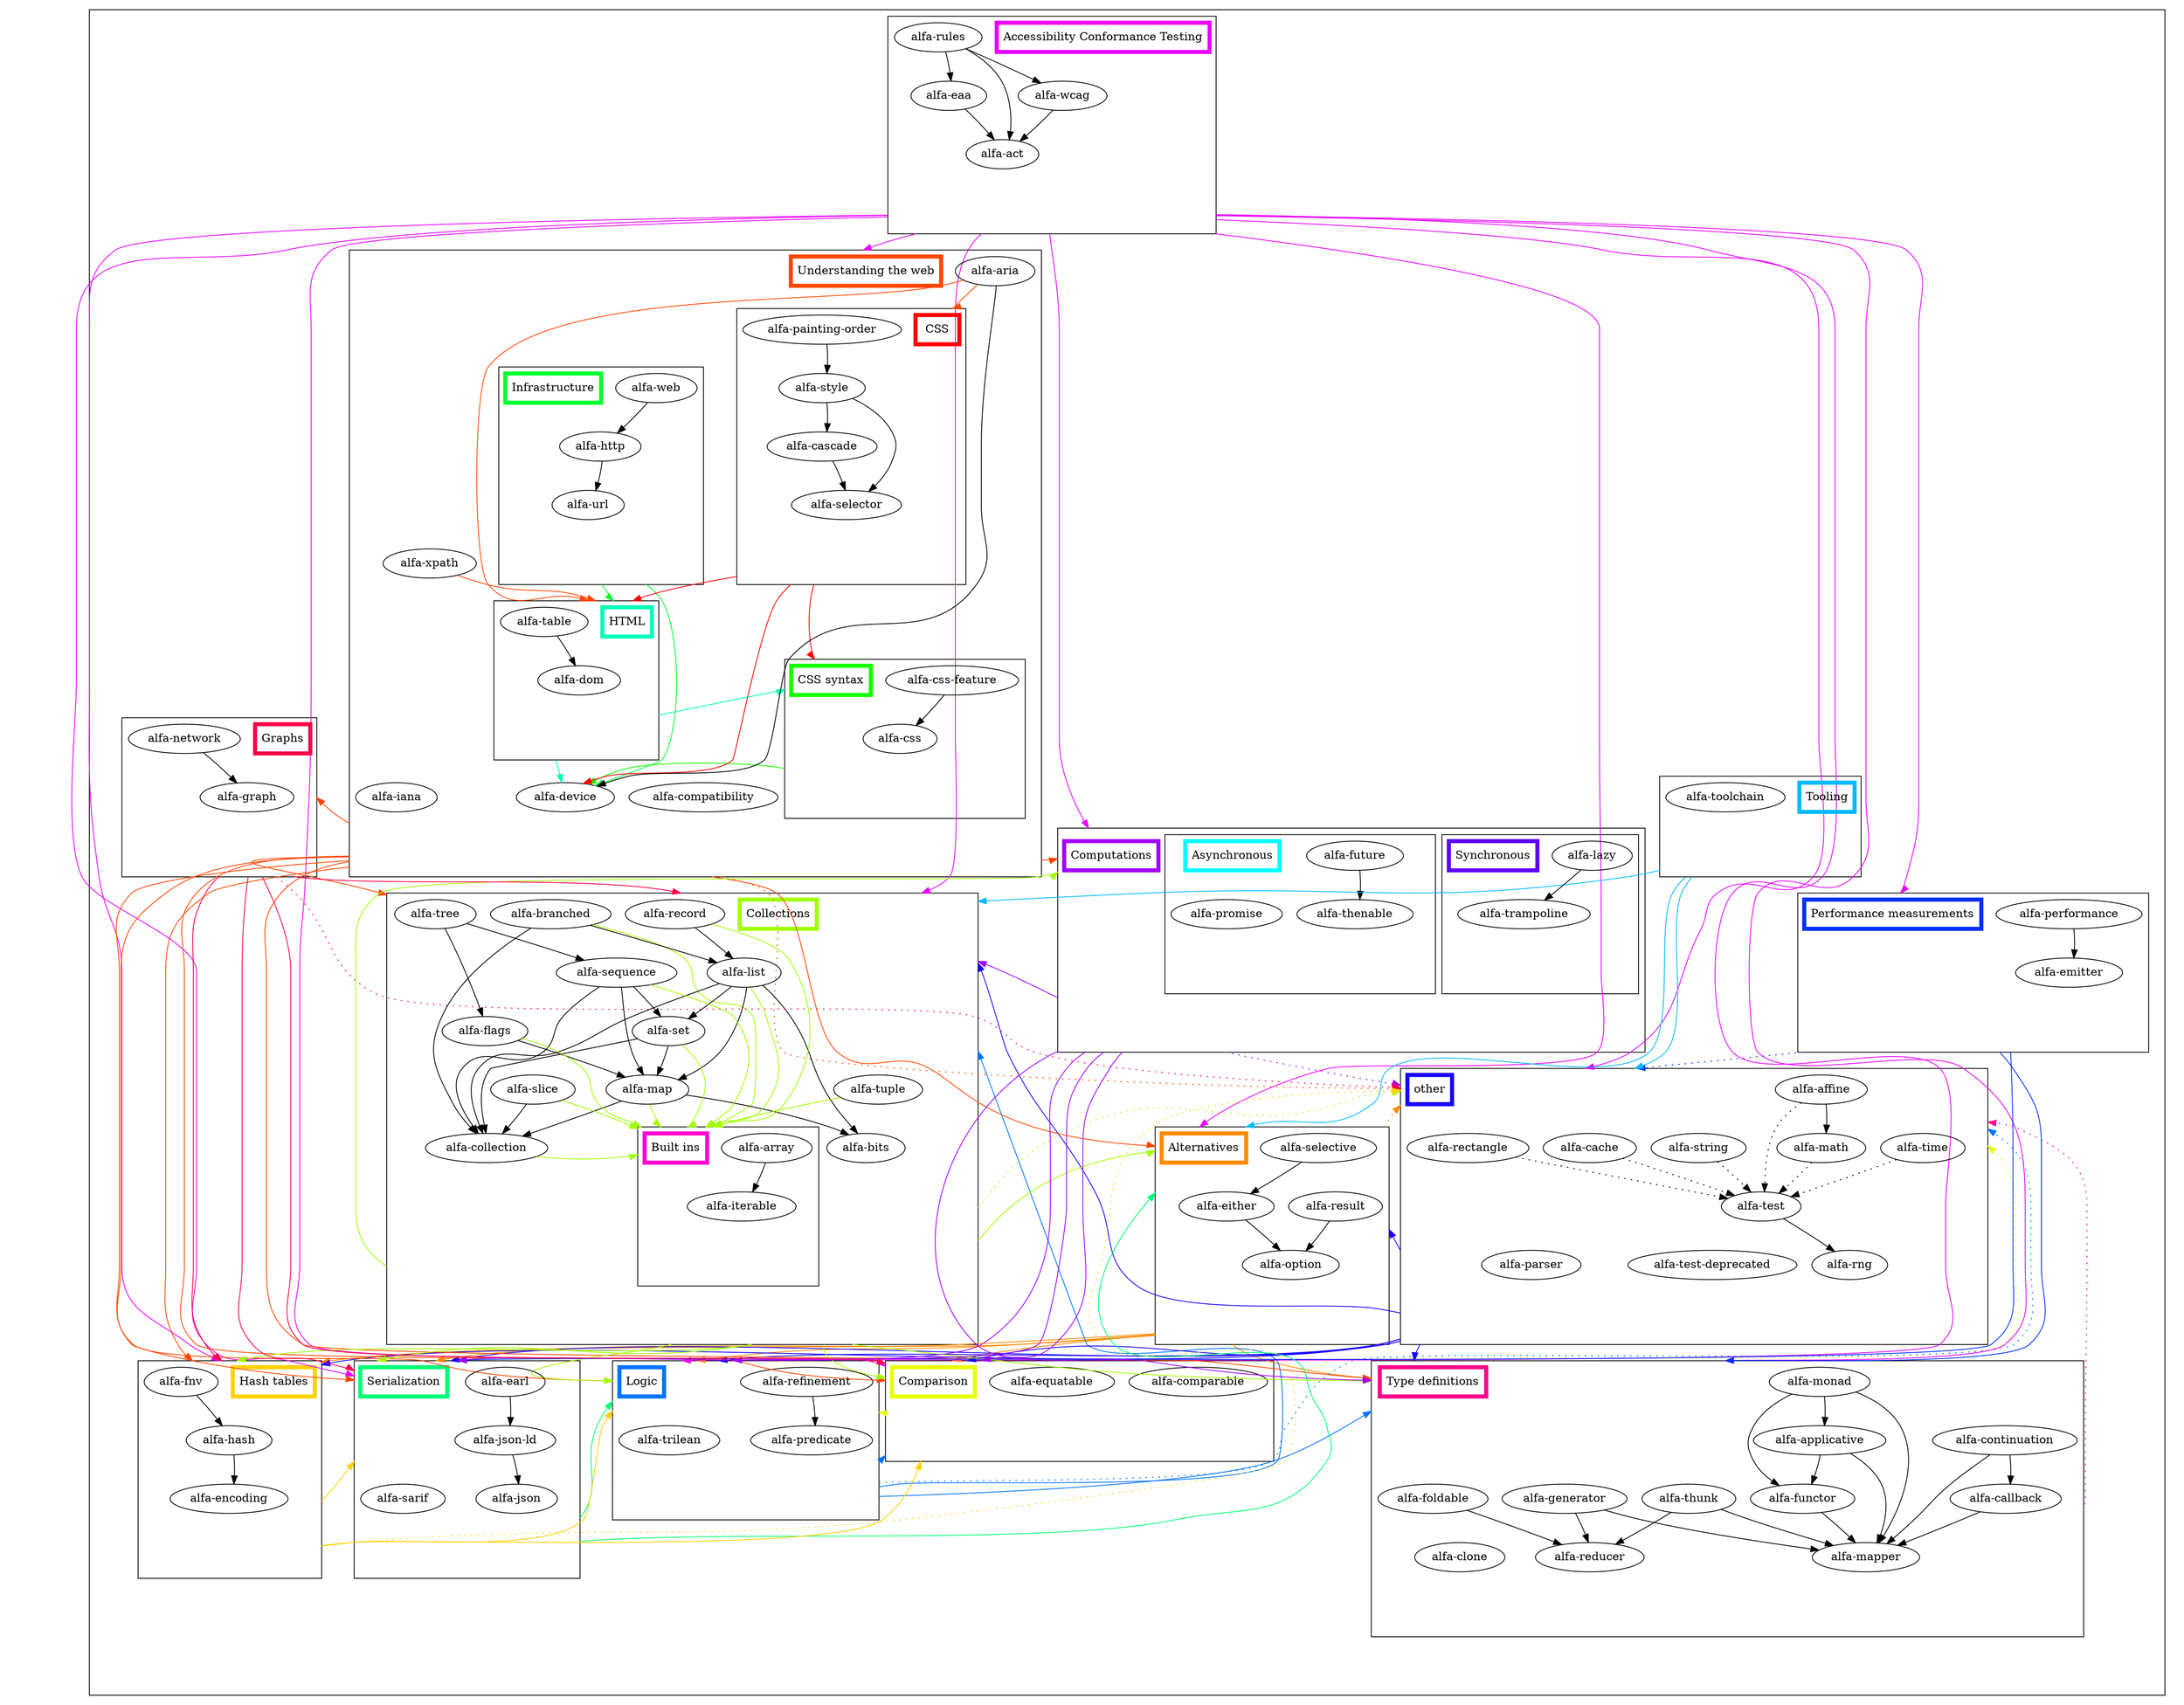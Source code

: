 digraph "dependency-graph-Alfa" {
  compound = true;
  "@siteimprove/alfa-test";
  "exit_Comparison";
  "name_other";
  "@siteimprove/alfa-callback";
  "exit_Alternatives";
  "name_Type definitions";
  "@siteimprove/alfa-comparable";
  "name_Comparison";
  "@siteimprove/alfa-equatable";
  "@siteimprove/alfa-foldable";
  "@siteimprove/alfa-hash";
  "name_Hash tables";
  "@siteimprove/alfa-json";
  "name_Serialization";
  "@siteimprove/alfa-mapper";
  "@siteimprove/alfa-monad";
  "@siteimprove/alfa-predicate";
  "name_Logic";
  "@siteimprove/alfa-reducer";
  "@siteimprove/alfa-refinement";
  "@siteimprove/alfa-thunk";
  "@siteimprove/alfa-iterable";
  "exit_Logic";
  "name_Collections";
  "@siteimprove/alfa-act";
  "@siteimprove/alfa-branched";
  "exit_Accessibility Conformance Testing";
  "@siteimprove/alfa-option";
  "name_Alternatives";
  "exit_other";
  "exit_Understanding the web";
  "@siteimprove/alfa-map";
  "@siteimprove/alfa-applicative";
  "exit_Collections";
  "@siteimprove/alfa-array";
  "name_Built ins";
  "@siteimprove/alfa-functor";
  "@siteimprove/alfa-earl";
  "@siteimprove/alfa-either";
  "@siteimprove/alfa-future";
  "name_Computations";
  "@siteimprove/alfa-list";
  "@siteimprove/alfa-performance";
  "name_Performance measurements";
  "@siteimprove/alfa-record";
  "@siteimprove/alfa-result";
  "@siteimprove/alfa-sarif";
  "@siteimprove/alfa-sequence";
  "@siteimprove/alfa-string";
  "@siteimprove/alfa-trilean";
  "@siteimprove/alfa-tuple";
  "exit_Type definitions";
  "@siteimprove/alfa-clone";
  "exit_Performance measurements";
  "@siteimprove/alfa-continuation";
  "@siteimprove/alfa-collection";
  "exit_Computations";
  "@siteimprove/alfa-trampoline";
  "exit_Serialization";
  "@siteimprove/alfa-slice";
  "@siteimprove/alfa-cache";
  "@siteimprove/alfa-dom";
  "@siteimprove/alfa-math";
  "exit_Graphs";
  "@siteimprove/alfa-set";
  "@siteimprove/alfa-rng";
  "@siteimprove/alfa-device";
  "exit_Infrastructure";
  "name_HTML";
  "@siteimprove/alfa-encoding";
  "@siteimprove/alfa-graph";
  "name_Graphs";
  "@siteimprove/alfa-http";
  "exit_Hash tables";
  "@siteimprove/alfa-emitter";
  "exit_Tooling";
  "@siteimprove/alfa-flags";
  "@siteimprove/alfa-parser";
  "@siteimprove/alfa-selective";
  "@siteimprove/alfa-bits";
  "@siteimprove/alfa-lazy";
  "@siteimprove/alfa-css";
  "exit_HTML";
  "name_CSS syntax";
  "@siteimprove/alfa-css-feature";
  "@siteimprove/alfa-rectangle";
  "@siteimprove/alfa-tree";
  "@siteimprove/alfa-json-ld";
  "@siteimprove/alfa-selector";
  "name_CSS";
  "@siteimprove/alfa-style";
  "@siteimprove/alfa-table";
  "@siteimprove/alfa-thenable";
  "exit_CSS syntax";
  "@siteimprove/alfa-url";
  "exit_CSS";
  "@siteimprove/alfa-fnv";
  "@siteimprove/alfa-cascade";
  "@siteimprove/alfa-affine";
  "@siteimprove/alfa-aria";
  "name_Understanding the web";
  "@siteimprove/alfa-eaa";
  "@siteimprove/alfa-iana";
  "@siteimprove/alfa-painting-order";
  "@siteimprove/alfa-wcag";
  "@siteimprove/alfa-web";
  subgraph "cluster_Alfa" {
    color = "#000000";
    label = "";
    "exit_Alfa" [
      style = "invis";
    ];
    subgraph "cluster_Comparison" {
      color = "#000000";
      label = "";
      "name_Comparison" [
        penwidth = 5;
        shape = "rectangle";
        color = "#e8ff00";
        label = "Comparison";
      ];
      "exit_Comparison" [
        style = "invis";
      ];
      "@siteimprove/alfa-equatable" [
        label = "alfa-equatable";
      ];
      "@siteimprove/alfa-comparable" [
        label = "alfa-comparable";
      ];
      "@siteimprove/alfa-equatable" -> "exit_Comparison" [
        style = "invis";
      ];
      "@siteimprove/alfa-comparable" -> "exit_Comparison" [
        style = "invis";
      ];
    }
    subgraph "cluster_Collections" {
      color = "#000000";
      label = "";
      "name_Collections" [
        penwidth = 5;
        shape = "rectangle";
        color = "#a2ff00";
        label = "Collections";
      ];
      "exit_Collections" [
        style = "invis";
      ];
      "@siteimprove/alfa-bits" [
        label = "alfa-bits";
      ];
      "@siteimprove/alfa-collection" [
        label = "alfa-collection";
      ];
      "@siteimprove/alfa-set" [
        label = "alfa-set";
      ];
      "@siteimprove/alfa-list" [
        label = "alfa-list";
      ];
      "@siteimprove/alfa-tree" [
        label = "alfa-tree";
      ];
      "@siteimprove/alfa-sequence" [
        label = "alfa-sequence";
      ];
      "@siteimprove/alfa-branched" [
        label = "alfa-branched";
      ];
      "@siteimprove/alfa-slice" [
        label = "alfa-slice";
      ];
      "@siteimprove/alfa-flags" [
        label = "alfa-flags";
      ];
      "@siteimprove/alfa-record" [
        label = "alfa-record";
      ];
      "@siteimprove/alfa-map" [
        label = "alfa-map";
      ];
      "@siteimprove/alfa-tuple" [
        label = "alfa-tuple";
      ];
      subgraph "cluster_Built ins" {
        color = "#000000";
        label = "";
        "name_Built ins" [
          penwidth = 5;
          shape = "rectangle";
          color = "#ff00d1";
          label = "Built ins";
        ];
        "exit_Built ins" [
          style = "invis";
        ];
        "@siteimprove/alfa-array" [
          label = "alfa-array";
        ];
        "@siteimprove/alfa-iterable" [
          label = "alfa-iterable";
        ];
        "@siteimprove/alfa-array" -> "exit_Built ins" [
          style = "invis";
        ];
        "@siteimprove/alfa-iterable" -> "exit_Built ins" [
          style = "invis";
        ];
      }
      "@siteimprove/alfa-bits" -> "exit_Collections" [
        style = "invis";
      ];
      "@siteimprove/alfa-collection" -> "exit_Collections" [
        style = "invis";
      ];
      "exit_Built ins" -> "exit_Collections" [
        style = "invis";
      ];
      "@siteimprove/alfa-set" -> "exit_Collections" [
        style = "invis";
      ];
      "@siteimprove/alfa-list" -> "exit_Collections" [
        style = "invis";
      ];
      "@siteimprove/alfa-tree" -> "exit_Collections" [
        style = "invis";
      ];
      "@siteimprove/alfa-sequence" -> "exit_Collections" [
        style = "invis";
      ];
      "@siteimprove/alfa-branched" -> "exit_Collections" [
        style = "invis";
      ];
      "@siteimprove/alfa-slice" -> "exit_Collections" [
        style = "invis";
      ];
      "exit_Built ins" -> "exit_Collections" [
        style = "invis";
      ];
      "@siteimprove/alfa-flags" -> "exit_Collections" [
        style = "invis";
      ];
      "@siteimprove/alfa-record" -> "exit_Collections" [
        style = "invis";
      ];
      "@siteimprove/alfa-map" -> "exit_Collections" [
        style = "invis";
      ];
      "@siteimprove/alfa-tuple" -> "exit_Collections" [
        style = "invis";
      ];
    }
    subgraph "cluster_Alternatives" {
      color = "#000000";
      label = "";
      "name_Alternatives" [
        penwidth = 5;
        shape = "rectangle";
        color = "#ff8b00";
        label = "Alternatives";
      ];
      "exit_Alternatives" [
        style = "invis";
      ];
      "@siteimprove/alfa-option" [
        label = "alfa-option";
      ];
      "@siteimprove/alfa-selective" [
        label = "alfa-selective";
      ];
      "@siteimprove/alfa-either" [
        label = "alfa-either";
      ];
      "@siteimprove/alfa-result" [
        label = "alfa-result";
      ];
      "@siteimprove/alfa-option" -> "exit_Alternatives" [
        style = "invis";
      ];
      "@siteimprove/alfa-selective" -> "exit_Alternatives" [
        style = "invis";
      ];
      "@siteimprove/alfa-either" -> "exit_Alternatives" [
        style = "invis";
      ];
      "@siteimprove/alfa-result" -> "exit_Alternatives" [
        style = "invis";
      ];
    }
    subgraph "cluster_Logic" {
      color = "#000000";
      label = "";
      "name_Logic" [
        penwidth = 5;
        shape = "rectangle";
        color = "#0074ff";
        label = "Logic";
      ];
      "exit_Logic" [
        style = "invis";
      ];
      "@siteimprove/alfa-trilean" [
        label = "alfa-trilean";
      ];
      "@siteimprove/alfa-predicate" [
        label = "alfa-predicate";
      ];
      "@siteimprove/alfa-refinement" [
        label = "alfa-refinement";
      ];
      "@siteimprove/alfa-trilean" -> "exit_Logic" [
        style = "invis";
      ];
      "@siteimprove/alfa-predicate" -> "exit_Logic" [
        style = "invis";
      ];
      "@siteimprove/alfa-refinement" -> "exit_Logic" [
        style = "invis";
      ];
    }
    subgraph "cluster_other" {
      color = "#000000";
      label = "";
      "name_other" [
        penwidth = 5;
        shape = "rectangle";
        color = "#1700ff";
        label = "other";
      ];
      "exit_other" [
        style = "invis";
      ];
      "@siteimprove/alfa-time" [
        label = "alfa-time";
      ];
      "@siteimprove/alfa-cache" [
        label = "alfa-cache";
      ];
      "@siteimprove/alfa-rng" [
        label = "alfa-rng";
      ];
      "@siteimprove/alfa-math" [
        label = "alfa-math";
      ];
      "@siteimprove/alfa-test" [
        label = "alfa-test";
      ];
      "@siteimprove/alfa-affine" [
        label = "alfa-affine";
      ];
      "@siteimprove/alfa-parser" [
        label = "alfa-parser";
      ];
      "@siteimprove/alfa-string" [
        label = "alfa-string";
      ];
      "@siteimprove/alfa-test-deprecated" [
        label = "alfa-test-deprecated";
      ];
      "@siteimprove/alfa-rectangle" [
        label = "alfa-rectangle";
      ];
      "@siteimprove/alfa-time" -> "exit_other" [
        style = "invis";
      ];
      "@siteimprove/alfa-cache" -> "exit_other" [
        style = "invis";
      ];
      "@siteimprove/alfa-rng" -> "exit_other" [
        style = "invis";
      ];
      "@siteimprove/alfa-math" -> "exit_other" [
        style = "invis";
      ];
      "@siteimprove/alfa-test" -> "exit_other" [
        style = "invis";
      ];
      "@siteimprove/alfa-affine" -> "exit_other" [
        style = "invis";
      ];
      "@siteimprove/alfa-parser" -> "exit_other" [
        style = "invis";
      ];
      "@siteimprove/alfa-string" -> "exit_other" [
        style = "invis";
      ];
      "@siteimprove/alfa-test-deprecated" -> "exit_other" [
        style = "invis";
      ];
      "@siteimprove/alfa-rectangle" -> "exit_other" [
        style = "invis";
      ];
    }
    subgraph "cluster_Accessibility Conformance Testing" {
      color = "#000000";
      label = "";
      "name_Accessibility Conformance Testing" [
        penwidth = 5;
        shape = "rectangle";
        color = "#e800ff";
        label = "Accessibility Conformance Testing";
      ];
      "exit_Accessibility Conformance Testing" [
        style = "invis";
      ];
      "@siteimprove/alfa-wcag" [
        label = "alfa-wcag";
      ];
      "@siteimprove/alfa-act" [
        label = "alfa-act";
      ];
      "@siteimprove/alfa-eaa" [
        label = "alfa-eaa";
      ];
      "@siteimprove/alfa-rules" [
        label = "alfa-rules";
      ];
      "@siteimprove/alfa-wcag" -> "exit_Accessibility Conformance Testing" [
        style = "invis";
      ];
      "@siteimprove/alfa-act" -> "exit_Accessibility Conformance Testing" [
        style = "invis";
      ];
      "@siteimprove/alfa-eaa" -> "exit_Accessibility Conformance Testing" [
        style = "invis";
      ];
      "@siteimprove/alfa-rules" -> "exit_Accessibility Conformance Testing" [
        style = "invis";
      ];
    }
    subgraph "cluster_Understanding the web" {
      color = "#000000";
      label = "";
      "name_Understanding the web" [
        penwidth = 5;
        shape = "rectangle";
        color = "#ff4600";
        label = "Understanding the web";
      ];
      "exit_Understanding the web" [
        style = "invis";
      ];
      "@siteimprove/alfa-device" [
        label = "alfa-device";
      ];
      "@siteimprove/alfa-compatibility" [
        label = "alfa-compatibility";
      ];
      "@siteimprove/alfa-iana" [
        label = "alfa-iana";
      ];
      "@siteimprove/alfa-aria" [
        label = "alfa-aria";
      ];
      "@siteimprove/alfa-xpath" [
        label = "alfa-xpath";
      ];
      subgraph "cluster_HTML" {
        color = "#000000";
        label = "";
        "name_HTML" [
          penwidth = 5;
          shape = "rectangle";
          color = "#00ffb9";
          label = "HTML";
        ];
        "exit_HTML" [
          style = "invis";
        ];
        "@siteimprove/alfa-table" [
          label = "alfa-table";
        ];
        "@siteimprove/alfa-dom" [
          label = "alfa-dom";
        ];
        "@siteimprove/alfa-table" -> "exit_HTML" [
          style = "invis";
        ];
        "@siteimprove/alfa-dom" -> "exit_HTML" [
          style = "invis";
        ];
      }
      subgraph "cluster_Infrastructure" {
        color = "#000000";
        label = "";
        "name_Infrastructure" [
          penwidth = 5;
          shape = "rectangle";
          color = "#00ff2e";
          label = "Infrastructure";
        ];
        "exit_Infrastructure" [
          style = "invis";
        ];
        "@siteimprove/alfa-web" [
          label = "alfa-web";
        ];
        "@siteimprove/alfa-http" [
          label = "alfa-http";
        ];
        "@siteimprove/alfa-url" [
          label = "alfa-url";
        ];
        "@siteimprove/alfa-web" -> "exit_Infrastructure" [
          style = "invis";
        ];
        "@siteimprove/alfa-http" -> "exit_Infrastructure" [
          style = "invis";
        ];
        "@siteimprove/alfa-url" -> "exit_Infrastructure" [
          style = "invis";
        ];
      }
      subgraph "cluster_CSS syntax" {
        color = "#000000";
        label = "";
        "name_CSS syntax" [
          penwidth = 5;
          shape = "rectangle";
          color = "#17ff00";
          label = "CSS syntax";
        ];
        "exit_CSS syntax" [
          style = "invis";
        ];
        "@siteimprove/alfa-css" [
          label = "alfa-css";
        ];
        "@siteimprove/alfa-css-feature" [
          label = "alfa-css-feature";
        ];
        "@siteimprove/alfa-css" -> "exit_CSS syntax" [
          style = "invis";
        ];
        "@siteimprove/alfa-css-feature" -> "exit_CSS syntax" [
          style = "invis";
        ];
      }
      subgraph "cluster_CSS" {
        color = "#000000";
        label = "";
        "name_CSS" [
          penwidth = 5;
          shape = "rectangle";
          color = "#ff0000";
          label = "CSS";
        ];
        "exit_CSS" [
          style = "invis";
        ];
        "@siteimprove/alfa-cascade" [
          label = "alfa-cascade";
        ];
        "@siteimprove/alfa-painting-order" [
          label = "alfa-painting-order";
        ];
        "@siteimprove/alfa-style" [
          label = "alfa-style";
        ];
        "@siteimprove/alfa-selector" [
          label = "alfa-selector";
        ];
        "@siteimprove/alfa-cascade" -> "exit_CSS" [
          style = "invis";
        ];
        "@siteimprove/alfa-painting-order" -> "exit_CSS" [
          style = "invis";
        ];
        "@siteimprove/alfa-style" -> "exit_CSS" [
          style = "invis";
        ];
        "@siteimprove/alfa-selector" -> "exit_CSS" [
          style = "invis";
        ];
      }
      "@siteimprove/alfa-device" -> "exit_Understanding the web" [
        style = "invis";
      ];
      "@siteimprove/alfa-compatibility" -> "exit_Understanding the web" [
        style = "invis";
      ];
      "@siteimprove/alfa-iana" -> "exit_Understanding the web" [
        style = "invis";
      ];
      "exit_HTML" -> "exit_Understanding the web" [
        style = "invis";
      ];
      "exit_Infrastructure" -> "exit_Understanding the web" [
        style = "invis";
      ];
      "exit_CSS syntax" -> "exit_Understanding the web" [
        style = "invis";
      ];
      "exit_HTML" -> "exit_Understanding the web" [
        style = "invis";
      ];
      "@siteimprove/alfa-aria" -> "exit_Understanding the web" [
        style = "invis";
      ];
      "@siteimprove/alfa-xpath" -> "exit_Understanding the web" [
        style = "invis";
      ];
      "exit_CSS syntax" -> "exit_Understanding the web" [
        style = "invis";
      ];
      "exit_Infrastructure" -> "exit_Understanding the web" [
        style = "invis";
      ];
      "exit_Infrastructure" -> "exit_Understanding the web" [
        style = "invis";
      ];
      "exit_CSS" -> "exit_Understanding the web" [
        style = "invis";
      ];
      "exit_CSS" -> "exit_Understanding the web" [
        style = "invis";
      ];
      "exit_CSS" -> "exit_Understanding the web" [
        style = "invis";
      ];
      "exit_CSS" -> "exit_Understanding the web" [
        style = "invis";
      ];
    }
    subgraph "cluster_Type definitions" {
      color = "#000000";
      label = "";
      "name_Type definitions" [
        penwidth = 5;
        shape = "rectangle";
        color = "#ff008b";
        label = "Type definitions";
      ];
      "exit_Type definitions" [
        style = "invis";
      ];
      "@siteimprove/alfa-thunk" [
        label = "alfa-thunk";
      ];
      "@siteimprove/alfa-clone" [
        label = "alfa-clone";
      ];
      "@siteimprove/alfa-reducer" [
        label = "alfa-reducer";
      ];
      "@siteimprove/alfa-functor" [
        label = "alfa-functor";
      ];
      "@siteimprove/alfa-callback" [
        label = "alfa-callback";
      ];
      "@siteimprove/alfa-foldable" [
        label = "alfa-foldable";
      ];
      "@siteimprove/alfa-generator" [
        label = "alfa-generator";
      ];
      "@siteimprove/alfa-applicative" [
        label = "alfa-applicative";
      ];
      "@siteimprove/alfa-continuation" [
        label = "alfa-continuation";
      ];
      "@siteimprove/alfa-mapper" [
        label = "alfa-mapper";
      ];
      "@siteimprove/alfa-monad" [
        label = "alfa-monad";
      ];
      "@siteimprove/alfa-thunk" -> "exit_Type definitions" [
        style = "invis";
      ];
      "@siteimprove/alfa-clone" -> "exit_Type definitions" [
        style = "invis";
      ];
      "@siteimprove/alfa-reducer" -> "exit_Type definitions" [
        style = "invis";
      ];
      "@siteimprove/alfa-functor" -> "exit_Type definitions" [
        style = "invis";
      ];
      "@siteimprove/alfa-callback" -> "exit_Type definitions" [
        style = "invis";
      ];
      "@siteimprove/alfa-foldable" -> "exit_Type definitions" [
        style = "invis";
      ];
      "@siteimprove/alfa-generator" -> "exit_Type definitions" [
        style = "invis";
      ];
      "@siteimprove/alfa-applicative" -> "exit_Type definitions" [
        style = "invis";
      ];
      "@siteimprove/alfa-continuation" -> "exit_Type definitions" [
        style = "invis";
      ];
      "@siteimprove/alfa-mapper" -> "exit_Type definitions" [
        style = "invis";
      ];
      "@siteimprove/alfa-monad" -> "exit_Type definitions" [
        style = "invis";
      ];
    }
    subgraph "cluster_Hash tables" {
      color = "#000000";
      label = "";
      "name_Hash tables" [
        penwidth = 5;
        shape = "rectangle";
        color = "#ffd100";
        label = "Hash tables";
      ];
      "exit_Hash tables" [
        style = "invis";
      ];
      "@siteimprove/alfa-encoding" [
        label = "alfa-encoding";
      ];
      "@siteimprove/alfa-fnv" [
        label = "alfa-fnv";
      ];
      "@siteimprove/alfa-hash" [
        label = "alfa-hash";
      ];
      "@siteimprove/alfa-encoding" -> "exit_Hash tables" [
        style = "invis";
      ];
      "@siteimprove/alfa-fnv" -> "exit_Hash tables" [
        style = "invis";
      ];
      "@siteimprove/alfa-hash" -> "exit_Hash tables" [
        style = "invis";
      ];
    }
    subgraph "cluster_Performance measurements" {
      color = "#000000";
      label = "";
      "name_Performance measurements" [
        penwidth = 5;
        shape = "rectangle";
        color = "#002eff";
        label = "Performance measurements";
      ];
      "exit_Performance measurements" [
        style = "invis";
      ];
      "@siteimprove/alfa-emitter" [
        label = "alfa-emitter";
      ];
      "@siteimprove/alfa-performance" [
        label = "alfa-performance";
      ];
      "@siteimprove/alfa-emitter" -> "exit_Performance measurements" [
        style = "invis";
      ];
      "@siteimprove/alfa-performance" -> "exit_Performance measurements" [
        style = "invis";
      ];
    }
    subgraph "cluster_Computations" {
      color = "#000000";
      label = "";
      "name_Computations" [
        penwidth = 5;
        shape = "rectangle";
        color = "#a200ff";
        label = "Computations";
      ];
      "exit_Computations" [
        style = "invis";
      ];
      subgraph "cluster_Synchronous" {
        color = "#000000";
        label = "";
        "name_Synchronous" [
          penwidth = 5;
          shape = "rectangle";
          color = "#5d00ff";
          label = "Synchronous";
        ];
        "exit_Synchronous" [
          style = "invis";
        ];
        "@siteimprove/alfa-lazy" [
          label = "alfa-lazy";
        ];
        "@siteimprove/alfa-trampoline" [
          label = "alfa-trampoline";
        ];
        "@siteimprove/alfa-lazy" -> "exit_Synchronous" [
          style = "invis";
        ];
        "@siteimprove/alfa-trampoline" -> "exit_Synchronous" [
          style = "invis";
        ];
      }
      subgraph "cluster_Asynchronous" {
        color = "#000000";
        label = "";
        "name_Asynchronous" [
          penwidth = 5;
          shape = "rectangle";
          color = "#00ffff";
          label = "Asynchronous";
        ];
        "exit_Asynchronous" [
          style = "invis";
        ];
        "@siteimprove/alfa-promise" [
          label = "alfa-promise";
        ];
        "@siteimprove/alfa-thenable" [
          label = "alfa-thenable";
        ];
        "@siteimprove/alfa-future" [
          label = "alfa-future";
        ];
        "@siteimprove/alfa-promise" -> "exit_Asynchronous" [
          style = "invis";
        ];
        "@siteimprove/alfa-thenable" -> "exit_Asynchronous" [
          style = "invis";
        ];
        "@siteimprove/alfa-future" -> "exit_Asynchronous" [
          style = "invis";
        ];
      }
      "exit_Synchronous" -> "exit_Computations" [
        style = "invis";
      ];
      "exit_Asynchronous" -> "exit_Computations" [
        style = "invis";
      ];
      "exit_Asynchronous" -> "exit_Computations" [
        style = "invis";
      ];
      "exit_Asynchronous" -> "exit_Computations" [
        style = "invis";
      ];
      "exit_Synchronous" -> "exit_Computations" [
        style = "invis";
      ];
    }
    subgraph "cluster_Serialization" {
      color = "#000000";
      label = "";
      "name_Serialization" [
        penwidth = 5;
        shape = "rectangle";
        color = "#00ff74";
        label = "Serialization";
      ];
      "exit_Serialization" [
        style = "invis";
      ];
      "@siteimprove/alfa-json" [
        label = "alfa-json";
      ];
      "@siteimprove/alfa-sarif" [
        label = "alfa-sarif";
      ];
      "@siteimprove/alfa-earl" [
        label = "alfa-earl";
      ];
      "@siteimprove/alfa-json-ld" [
        label = "alfa-json-ld";
      ];
      "@siteimprove/alfa-json" -> "exit_Serialization" [
        style = "invis";
      ];
      "@siteimprove/alfa-sarif" -> "exit_Serialization" [
        style = "invis";
      ];
      "@siteimprove/alfa-earl" -> "exit_Serialization" [
        style = "invis";
      ];
      "@siteimprove/alfa-json-ld" -> "exit_Serialization" [
        style = "invis";
      ];
    }
    subgraph "cluster_Graphs" {
      color = "#000000";
      label = "";
      "name_Graphs" [
        penwidth = 5;
        shape = "rectangle";
        color = "#ff0046";
        label = "Graphs";
      ];
      "exit_Graphs" [
        style = "invis";
      ];
      "@siteimprove/alfa-graph" [
        label = "alfa-graph";
      ];
      "@siteimprove/alfa-network" [
        label = "alfa-network";
      ];
      "@siteimprove/alfa-graph" -> "exit_Graphs" [
        style = "invis";
      ];
      "@siteimprove/alfa-network" -> "exit_Graphs" [
        style = "invis";
      ];
    }
    subgraph "cluster_Tooling" {
      color = "#000000";
      label = "";
      "name_Tooling" [
        penwidth = 5;
        shape = "rectangle";
        color = "#00b9ff";
        label = "Tooling";
      ];
      "exit_Tooling" [
        style = "invis";
      ];
      "@siteimprove/alfa-toolchain" [
        label = "alfa-toolchain";
      ];
      "@siteimprove/alfa-toolchain" -> "exit_Tooling" [
        style = "invis";
      ];
    }
    "exit_Comparison" -> "exit_Alfa" [
      style = "invis";
    ];
    "exit_Collections" -> "exit_Alfa" [
      style = "invis";
    ];
    "exit_Alternatives" -> "exit_Alfa" [
      style = "invis";
    ];
    "exit_Logic" -> "exit_Alfa" [
      style = "invis";
    ];
    "exit_other" -> "exit_Alfa" [
      style = "invis";
    ];
    "exit_Accessibility Conformance Testing" -> "exit_Alfa" [
      style = "invis";
    ];
    "exit_other" -> "exit_Alfa" [
      style = "invis";
    ];
    "exit_Understanding the web" -> "exit_Alfa" [
      style = "invis";
    ];
    "exit_Collections" -> "exit_Alfa" [
      style = "invis";
    ];
    "exit_Accessibility Conformance Testing" -> "exit_Alfa" [
      style = "invis";
    ];
    "exit_Type definitions" -> "exit_Alfa" [
      style = "invis";
    ];
    "exit_Hash tables" -> "exit_Alfa" [
      style = "invis";
    ];
    "exit_Collections" -> "exit_Alfa" [
      style = "invis";
    ];
    "exit_Type definitions" -> "exit_Alfa" [
      style = "invis";
    ];
    "exit_other" -> "exit_Alfa" [
      style = "invis";
    ];
    "exit_other" -> "exit_Alfa" [
      style = "invis";
    ];
    "exit_Alternatives" -> "exit_Alfa" [
      style = "invis";
    ];
    "exit_Performance measurements" -> "exit_Alfa" [
      style = "invis";
    ];
    "exit_Understanding the web" -> "exit_Alfa" [
      style = "invis";
    ];
    "exit_Collections" -> "exit_Alfa" [
      style = "invis";
    ];
    "exit_Logic" -> "exit_Alfa" [
      style = "invis";
    ];
    "exit_Computations" -> "exit_Alfa" [
      style = "invis";
    ];
    "exit_Serialization" -> "exit_Alfa" [
      style = "invis";
    ];
    "exit_Understanding the web" -> "exit_Alfa" [
      style = "invis";
    ];
    "exit_Understanding the web" -> "exit_Alfa" [
      style = "invis";
    ];
    "exit_Graphs" -> "exit_Alfa" [
      style = "invis";
    ];
    "exit_other" -> "exit_Alfa" [
      style = "invis";
    ];
    "exit_Type definitions" -> "exit_Alfa" [
      style = "invis";
    ];
    "exit_Understanding the web" -> "exit_Alfa" [
      style = "invis";
    ];
    "exit_Hash tables" -> "exit_Alfa" [
      style = "invis";
    ];
    "exit_Graphs" -> "exit_Alfa" [
      style = "invis";
    ];
    "exit_Performance measurements" -> "exit_Alfa" [
      style = "invis";
    ];
    "exit_Tooling" -> "exit_Alfa" [
      style = "invis";
    ];
    "exit_Understanding the web" -> "exit_Alfa" [
      style = "invis";
    ];
    "exit_other" -> "exit_Alfa" [
      style = "invis";
    ];
    "exit_other" -> "exit_Alfa" [
      style = "invis";
    ];
    "exit_Comparison" -> "exit_Alfa" [
      style = "invis";
    ];
    "exit_Collections" -> "exit_Alfa" [
      style = "invis";
    ];
    "exit_Collections" -> "exit_Alfa" [
      style = "invis";
    ];
    "exit_Alternatives" -> "exit_Alfa" [
      style = "invis";
    ];
    "exit_Computations" -> "exit_Alfa" [
      style = "invis";
    ];
    "exit_other" -> "exit_Alfa" [
      style = "invis";
    ];
    "exit_Serialization" -> "exit_Alfa" [
      style = "invis";
    ];
    "exit_Alternatives" -> "exit_Alfa" [
      style = "invis";
    ];
    "exit_Type definitions" -> "exit_Alfa" [
      style = "invis";
    ];
    "exit_Type definitions" -> "exit_Alfa" [
      style = "invis";
    ];
    "exit_Computations" -> "exit_Alfa" [
      style = "invis";
    ];
    "exit_Type definitions" -> "exit_Alfa" [
      style = "invis";
    ];
    "exit_Understanding the web" -> "exit_Alfa" [
      style = "invis";
    ];
    "exit_Serialization" -> "exit_Alfa" [
      style = "invis";
    ];
    "exit_Collections" -> "exit_Alfa" [
      style = "invis";
    ];
    "exit_Type definitions" -> "exit_Alfa" [
      style = "invis";
    ];
    "exit_Understanding the web" -> "exit_Alfa" [
      style = "invis";
    ];
    "exit_Type definitions" -> "exit_Alfa" [
      style = "invis";
    ];
    "exit_Type definitions" -> "exit_Alfa" [
      style = "invis";
    ];
    "exit_Understanding the web" -> "exit_Alfa" [
      style = "invis";
    ];
    "exit_Computations" -> "exit_Alfa" [
      style = "invis";
    ];
    "exit_Understanding the web" -> "exit_Alfa" [
      style = "invis";
    ];
    "exit_Hash tables" -> "exit_Alfa" [
      style = "invis";
    ];
    "exit_Understanding the web" -> "exit_Alfa" [
      style = "invis";
    ];
    "exit_Collections" -> "exit_Alfa" [
      style = "invis";
    ];
    "exit_Logic" -> "exit_Alfa" [
      style = "invis";
    ];
    "exit_Understanding the web" -> "exit_Alfa" [
      style = "invis";
    ];
    "exit_Accessibility Conformance Testing" -> "exit_Alfa" [
      style = "invis";
    ];
    "exit_other" -> "exit_Alfa" [
      style = "invis";
    ];
    "exit_Understanding the web" -> "exit_Alfa" [
      style = "invis";
    ];
    "exit_Collections" -> "exit_Alfa" [
      style = "invis";
    ];
    "exit_Collections" -> "exit_Alfa" [
      style = "invis";
    ];
    "exit_Computations" -> "exit_Alfa" [
      style = "invis";
    ];
    "exit_Collections" -> "exit_Alfa" [
      style = "invis";
    ];
    "exit_Understanding the web" -> "exit_Alfa" [
      style = "invis";
    ];
    "exit_other" -> "exit_Alfa" [
      style = "invis";
    ];
    "exit_Serialization" -> "exit_Alfa" [
      style = "invis";
    ];
    "exit_Understanding the web" -> "exit_Alfa" [
      style = "invis";
    ];
    "exit_Type definitions" -> "exit_Alfa" [
      style = "invis";
    ];
    "exit_Collections" -> "exit_Alfa" [
      style = "invis";
    ];
    "exit_Understanding the web" -> "exit_Alfa" [
      style = "invis";
    ];
    "exit_Collections" -> "exit_Alfa" [
      style = "invis";
    ];
    "exit_Collections" -> "exit_Alfa" [
      style = "invis";
    ];
    "exit_Accessibility Conformance Testing" -> "exit_Alfa" [
      style = "invis";
    ];
    "exit_Type definitions" -> "exit_Alfa" [
      style = "invis";
    ];
  }
  "exit_Comparison" -> "name_other" [
    style = "dotted";
    color = "#e8ff00";
    lhead = "cluster_other";
    ltail = "cluster_Comparison";
  ];
  "exit_Alternatives" -> "name_Type definitions" [
    style = "solid";
    color = "#ff8b00";
    lhead = "cluster_Type definitions";
    ltail = "cluster_Alternatives";
  ];
  "exit_Alternatives" -> "name_Comparison" [
    style = "solid";
    color = "#ff8b00";
    lhead = "cluster_Comparison";
    ltail = "cluster_Alternatives";
  ];
  "exit_Alternatives" -> "name_Comparison" [
    style = "invis";
    color = "#ff8b00";
    lhead = "cluster_Comparison";
    ltail = "cluster_Alternatives";
  ];
  "exit_Alternatives" -> "name_Type definitions" [
    style = "invis";
    color = "#ff8b00";
    lhead = "cluster_Type definitions";
    ltail = "cluster_Alternatives";
  ];
  "exit_Alternatives" -> "name_Hash tables" [
    style = "solid";
    color = "#ff8b00";
    lhead = "cluster_Hash tables";
    ltail = "cluster_Alternatives";
  ];
  "exit_Alternatives" -> "name_Serialization" [
    style = "solid";
    color = "#ff8b00";
    lhead = "cluster_Serialization";
    ltail = "cluster_Alternatives";
  ];
  "exit_Alternatives" -> "name_Type definitions" [
    style = "invis";
    color = "#ff8b00";
    lhead = "cluster_Type definitions";
    ltail = "cluster_Alternatives";
  ];
  "exit_Alternatives" -> "name_Type definitions" [
    style = "invis";
    color = "#ff8b00";
    lhead = "cluster_Type definitions";
    ltail = "cluster_Alternatives";
  ];
  "exit_Alternatives" -> "name_Logic" [
    style = "solid";
    color = "#ff8b00";
    lhead = "cluster_Logic";
    ltail = "cluster_Alternatives";
  ];
  "exit_Alternatives" -> "name_Type definitions" [
    style = "invis";
    color = "#ff8b00";
    lhead = "cluster_Type definitions";
    ltail = "cluster_Alternatives";
  ];
  "exit_Alternatives" -> "name_Logic" [
    style = "invis";
    color = "#ff8b00";
    lhead = "cluster_Logic";
    ltail = "cluster_Alternatives";
  ];
  "exit_Alternatives" -> "name_Type definitions" [
    style = "invis";
    color = "#ff8b00";
    lhead = "cluster_Type definitions";
    ltail = "cluster_Alternatives";
  ];
  "exit_Alternatives" -> "name_other" [
    style = "dotted";
    color = "#ff8b00";
    lhead = "cluster_other";
    ltail = "cluster_Alternatives";
  ];
  "exit_Logic" -> "name_Collections" [
    style = "solid";
    color = "#0074ff";
    lhead = "cluster_Collections";
    ltail = "cluster_Logic";
  ];
  "exit_Logic" -> "name_Type definitions" [
    style = "solid";
    color = "#0074ff";
    lhead = "cluster_Type definitions";
    ltail = "cluster_Logic";
  ];
  "exit_Logic" -> "name_other" [
    style = "dotted";
    color = "#0074ff";
    lhead = "cluster_other";
    ltail = "cluster_Logic";
  ];
  "@siteimprove/alfa-time" -> "@siteimprove/alfa-test" [
    style = "invis";
  ];
  "@siteimprove/alfa-time" -> "@siteimprove/alfa-test" [
    style = "dotted";
    color = "black";
  ];
  "@siteimprove/alfa-wcag" -> "@siteimprove/alfa-act" [
    style = "invis";
  ];
  "@siteimprove/alfa-wcag" -> "@siteimprove/alfa-act" [
    style = "solid";
    color = "black";
  ];
  "exit_Accessibility Conformance Testing" -> "name_Collections" [
    style = "solid";
    color = "#e800ff";
    lhead = "cluster_Collections";
    ltail = "cluster_Accessibility Conformance Testing";
  ];
  "exit_Accessibility Conformance Testing" -> "name_Alternatives" [
    style = "solid";
    color = "#e800ff";
    lhead = "cluster_Alternatives";
    ltail = "cluster_Accessibility Conformance Testing";
  ];
  "exit_Accessibility Conformance Testing" -> "name_Logic" [
    style = "solid";
    color = "#e800ff";
    lhead = "cluster_Logic";
    ltail = "cluster_Accessibility Conformance Testing";
  ];
  "exit_Accessibility Conformance Testing" -> "name_Logic" [
    style = "invis";
    color = "#e800ff";
    lhead = "cluster_Logic";
    ltail = "cluster_Accessibility Conformance Testing";
  ];
  "exit_other" -> "name_Collections" [
    style = "solid";
    color = "#1700ff";
    lhead = "cluster_Collections";
    ltail = "cluster_other";
  ];
  "exit_other" -> "name_Type definitions" [
    style = "solid";
    color = "#1700ff";
    lhead = "cluster_Type definitions";
    ltail = "cluster_other";
  ];
  "exit_other" -> "name_Alternatives" [
    style = "solid";
    color = "#1700ff";
    lhead = "cluster_Alternatives";
    ltail = "cluster_other";
  ];
  "@siteimprove/alfa-cache" -> "@siteimprove/alfa-test" [
    style = "invis";
  ];
  "@siteimprove/alfa-cache" -> "@siteimprove/alfa-test" [
    style = "dotted";
    color = "black";
  ];
  "exit_Understanding the web" -> "name_Comparison" [
    style = "solid";
    color = "#ff4600";
    lhead = "cluster_Comparison";
    ltail = "cluster_Understanding the web";
  ];
  "exit_Understanding the web" -> "name_Hash tables" [
    style = "solid";
    color = "#ff4600";
    lhead = "cluster_Hash tables";
    ltail = "cluster_Understanding the web";
  ];
  "exit_Understanding the web" -> "name_Collections" [
    style = "solid";
    color = "#ff4600";
    lhead = "cluster_Collections";
    ltail = "cluster_Understanding the web";
  ];
  "exit_Understanding the web" -> "name_Serialization" [
    style = "solid";
    color = "#ff4600";
    lhead = "cluster_Serialization";
    ltail = "cluster_Understanding the web";
  ];
  "exit_Understanding the web" -> "name_Collections" [
    style = "invis";
    color = "#ff4600";
    lhead = "cluster_Collections";
    ltail = "cluster_Understanding the web";
  ];
  "exit_Collections" -> "name_Type definitions" [
    style = "solid";
    color = "#a2ff00";
    lhead = "cluster_Type definitions";
    ltail = "cluster_Collections";
  ];
  "@siteimprove/alfa-collection" -> "name_Built ins" [
    style = "solid";
    color = "#a2ff00";
    lhead = "cluster_Built ins";
  ];
  "exit_Collections" -> "name_Type definitions" [
    style = "invis";
    color = "#a2ff00";
    lhead = "cluster_Type definitions";
    ltail = "cluster_Collections";
  ];
  "exit_Collections" -> "name_Comparison" [
    style = "solid";
    color = "#a2ff00";
    lhead = "cluster_Comparison";
    ltail = "cluster_Collections";
  ];
  "exit_Collections" -> "name_Comparison" [
    style = "invis";
    color = "#a2ff00";
    lhead = "cluster_Comparison";
    ltail = "cluster_Collections";
  ];
  "exit_Collections" -> "name_Type definitions" [
    style = "invis";
    color = "#a2ff00";
    lhead = "cluster_Type definitions";
    ltail = "cluster_Collections";
  ];
  "exit_Collections" -> "name_Type definitions" [
    style = "invis";
    color = "#a2ff00";
    lhead = "cluster_Type definitions";
    ltail = "cluster_Collections";
  ];
  "exit_Collections" -> "name_Hash tables" [
    style = "solid";
    color = "#a2ff00";
    lhead = "cluster_Hash tables";
    ltail = "cluster_Collections";
  ];
  "@siteimprove/alfa-collection" -> "name_Built ins" [
    style = "invis";
    color = "#a2ff00";
    lhead = "cluster_Built ins";
  ];
  "exit_Collections" -> "name_Serialization" [
    style = "solid";
    color = "#a2ff00";
    lhead = "cluster_Serialization";
    ltail = "cluster_Collections";
  ];
  "exit_Collections" -> "name_Type definitions" [
    style = "invis";
    color = "#a2ff00";
    lhead = "cluster_Type definitions";
    ltail = "cluster_Collections";
  ];
  "exit_Collections" -> "name_Type definitions" [
    style = "invis";
    color = "#a2ff00";
    lhead = "cluster_Type definitions";
    ltail = "cluster_Collections";
  ];
  "exit_Collections" -> "name_Alternatives" [
    style = "solid";
    color = "#a2ff00";
    lhead = "cluster_Alternatives";
    ltail = "cluster_Collections";
  ];
  "exit_Collections" -> "name_Logic" [
    style = "solid";
    color = "#a2ff00";
    lhead = "cluster_Logic";
    ltail = "cluster_Collections";
  ];
  "exit_Collections" -> "name_Type definitions" [
    style = "invis";
    color = "#a2ff00";
    lhead = "cluster_Type definitions";
    ltail = "cluster_Collections";
  ];
  "exit_Collections" -> "name_Logic" [
    style = "invis";
    color = "#a2ff00";
    lhead = "cluster_Logic";
    ltail = "cluster_Collections";
  ];
  "exit_Accessibility Conformance Testing" -> "name_Type definitions" [
    style = "solid";
    color = "#e800ff";
    lhead = "cluster_Type definitions";
    ltail = "cluster_Accessibility Conformance Testing";
  ];
  "exit_Accessibility Conformance Testing" -> "name_Collections" [
    style = "invis";
    color = "#e800ff";
    lhead = "cluster_Collections";
    ltail = "cluster_Accessibility Conformance Testing";
  ];
  "exit_Accessibility Conformance Testing" -> "name_Serialization" [
    style = "solid";
    color = "#e800ff";
    lhead = "cluster_Serialization";
    ltail = "cluster_Accessibility Conformance Testing";
  ];
  "exit_Accessibility Conformance Testing" -> "name_Alternatives" [
    style = "invis";
    color = "#e800ff";
    lhead = "cluster_Alternatives";
    ltail = "cluster_Accessibility Conformance Testing";
  ];
  "exit_Accessibility Conformance Testing" -> "name_Comparison" [
    style = "solid";
    color = "#e800ff";
    lhead = "cluster_Comparison";
    ltail = "cluster_Accessibility Conformance Testing";
  ];
  "exit_Accessibility Conformance Testing" -> "name_Type definitions" [
    style = "invis";
    color = "#e800ff";
    lhead = "cluster_Type definitions";
    ltail = "cluster_Accessibility Conformance Testing";
  ];
  "exit_Accessibility Conformance Testing" -> "name_Computations" [
    style = "solid";
    color = "#e800ff";
    lhead = "cluster_Computations";
    ltail = "cluster_Accessibility Conformance Testing";
  ];
  "exit_Accessibility Conformance Testing" -> "name_Hash tables" [
    style = "solid";
    color = "#e800ff";
    lhead = "cluster_Hash tables";
    ltail = "cluster_Accessibility Conformance Testing";
  ];
  "exit_Accessibility Conformance Testing" -> "name_Collections" [
    style = "invis";
    color = "#e800ff";
    lhead = "cluster_Collections";
    ltail = "cluster_Accessibility Conformance Testing";
  ];
  "exit_Accessibility Conformance Testing" -> "name_Serialization" [
    style = "invis";
    color = "#e800ff";
    lhead = "cluster_Serialization";
    ltail = "cluster_Accessibility Conformance Testing";
  ];
  "exit_Accessibility Conformance Testing" -> "name_Collections" [
    style = "invis";
    color = "#e800ff";
    lhead = "cluster_Collections";
    ltail = "cluster_Accessibility Conformance Testing";
  ];
  "exit_Accessibility Conformance Testing" -> "name_Type definitions" [
    style = "invis";
    color = "#e800ff";
    lhead = "cluster_Type definitions";
    ltail = "cluster_Accessibility Conformance Testing";
  ];
  "exit_Accessibility Conformance Testing" -> "name_Type definitions" [
    style = "invis";
    color = "#e800ff";
    lhead = "cluster_Type definitions";
    ltail = "cluster_Accessibility Conformance Testing";
  ];
  "exit_Accessibility Conformance Testing" -> "name_Alternatives" [
    style = "invis";
    color = "#e800ff";
    lhead = "cluster_Alternatives";
    ltail = "cluster_Accessibility Conformance Testing";
  ];
  "exit_Accessibility Conformance Testing" -> "name_Performance measurements" [
    style = "solid";
    color = "#e800ff";
    lhead = "cluster_Performance measurements";
    ltail = "cluster_Accessibility Conformance Testing";
  ];
  "exit_Accessibility Conformance Testing" -> "name_Logic" [
    style = "invis";
    color = "#e800ff";
    lhead = "cluster_Logic";
    ltail = "cluster_Accessibility Conformance Testing";
  ];
  "exit_Accessibility Conformance Testing" -> "name_Collections" [
    style = "invis";
    color = "#e800ff";
    lhead = "cluster_Collections";
    ltail = "cluster_Accessibility Conformance Testing";
  ];
  "exit_Accessibility Conformance Testing" -> "name_Logic" [
    style = "invis";
    color = "#e800ff";
    lhead = "cluster_Logic";
    ltail = "cluster_Accessibility Conformance Testing";
  ];
  "exit_Accessibility Conformance Testing" -> "name_Alternatives" [
    style = "invis";
    color = "#e800ff";
    lhead = "cluster_Alternatives";
    ltail = "cluster_Accessibility Conformance Testing";
  ];
  "exit_Accessibility Conformance Testing" -> "name_Serialization" [
    style = "invis";
    color = "#e800ff";
    lhead = "cluster_Serialization";
    ltail = "cluster_Accessibility Conformance Testing";
  ];
  "exit_Accessibility Conformance Testing" -> "name_Collections" [
    style = "invis";
    color = "#e800ff";
    lhead = "cluster_Collections";
    ltail = "cluster_Accessibility Conformance Testing";
  ];
  "exit_Accessibility Conformance Testing" -> "name_other" [
    style = "solid";
    color = "#e800ff";
    lhead = "cluster_other";
    ltail = "cluster_Accessibility Conformance Testing";
  ];
  "exit_Accessibility Conformance Testing" -> "name_Type definitions" [
    style = "invis";
    color = "#e800ff";
    lhead = "cluster_Type definitions";
    ltail = "cluster_Accessibility Conformance Testing";
  ];
  "exit_Accessibility Conformance Testing" -> "name_Logic" [
    style = "invis";
    color = "#e800ff";
    lhead = "cluster_Logic";
    ltail = "cluster_Accessibility Conformance Testing";
  ];
  "exit_Accessibility Conformance Testing" -> "name_Collections" [
    style = "invis";
    color = "#e800ff";
    lhead = "cluster_Collections";
    ltail = "cluster_Accessibility Conformance Testing";
  ];
  "@siteimprove/alfa-thunk" -> "@siteimprove/alfa-mapper" [
    style = "invis";
  ];
  "@siteimprove/alfa-thunk" -> "@siteimprove/alfa-mapper" [
    style = "solid";
    color = "black";
  ];
  "@siteimprove/alfa-thunk" -> "@siteimprove/alfa-reducer" [
    style = "invis";
  ];
  "@siteimprove/alfa-thunk" -> "@siteimprove/alfa-reducer" [
    style = "solid";
    color = "black";
  ];
  "exit_Type definitions" -> "name_other" [
    style = "dotted";
    color = "#ff008b";
    lhead = "cluster_other";
    ltail = "cluster_Type definitions";
  ];
  "exit_Collections" -> "name_Type definitions" [
    style = "invis";
    color = "#a2ff00";
    lhead = "cluster_Type definitions";
    ltail = "cluster_Collections";
  ];
  "exit_Collections" -> "name_Type definitions" [
    style = "invis";
    color = "#a2ff00";
    lhead = "cluster_Type definitions";
    ltail = "cluster_Collections";
  ];
  "exit_Collections" -> "name_Comparison" [
    style = "invis";
    color = "#a2ff00";
    lhead = "cluster_Comparison";
    ltail = "cluster_Collections";
  ];
  "exit_Collections" -> "name_Comparison" [
    style = "invis";
    color = "#a2ff00";
    lhead = "cluster_Comparison";
    ltail = "cluster_Collections";
  ];
  "exit_Collections" -> "name_Hash tables" [
    style = "invis";
    color = "#a2ff00";
    lhead = "cluster_Hash tables";
    ltail = "cluster_Collections";
  ];
  "@siteimprove/alfa-array" -> "@siteimprove/alfa-iterable" [
    style = "invis";
  ];
  "@siteimprove/alfa-array" -> "@siteimprove/alfa-iterable" [
    style = "solid";
    color = "black";
  ];
  "exit_Collections" -> "name_Serialization" [
    style = "invis";
    color = "#a2ff00";
    lhead = "cluster_Serialization";
    ltail = "cluster_Collections";
  ];
  "exit_Collections" -> "name_Type definitions" [
    style = "invis";
    color = "#a2ff00";
    lhead = "cluster_Type definitions";
    ltail = "cluster_Collections";
  ];
  "exit_Collections" -> "name_Alternatives" [
    style = "invis";
    color = "#a2ff00";
    lhead = "cluster_Alternatives";
    ltail = "cluster_Collections";
  ];
  "exit_Collections" -> "name_Logic" [
    style = "invis";
    color = "#a2ff00";
    lhead = "cluster_Logic";
    ltail = "cluster_Collections";
  ];
  "exit_Collections" -> "name_Type definitions" [
    style = "invis";
    color = "#a2ff00";
    lhead = "cluster_Type definitions";
    ltail = "cluster_Collections";
  ];
  "exit_Collections" -> "name_Logic" [
    style = "invis";
    color = "#a2ff00";
    lhead = "cluster_Logic";
    ltail = "cluster_Collections";
  ];
  "exit_other" -> "name_Type definitions" [
    style = "invis";
    color = "#1700ff";
    lhead = "cluster_Type definitions";
    ltail = "cluster_other";
  ];
  "exit_other" -> "name_Type definitions" [
    style = "invis";
    color = "#1700ff";
    lhead = "cluster_Type definitions";
    ltail = "cluster_other";
  ];
  "@siteimprove/alfa-math" -> "@siteimprove/alfa-test" [
    style = "invis";
  ];
  "@siteimprove/alfa-math" -> "@siteimprove/alfa-test" [
    style = "dotted";
    color = "black";
  ];
  "exit_Alternatives" -> "name_Type definitions" [
    style = "invis";
    color = "#ff8b00";
    lhead = "cluster_Type definitions";
    ltail = "cluster_Alternatives";
  ];
  "exit_Alternatives" -> "name_Type definitions" [
    style = "invis";
    color = "#ff8b00";
    lhead = "cluster_Type definitions";
    ltail = "cluster_Alternatives";
  ];
  "@siteimprove/alfa-selective" -> "@siteimprove/alfa-either" [
    style = "invis";
  ];
  "@siteimprove/alfa-selective" -> "@siteimprove/alfa-either" [
    style = "solid";
    color = "black";
  ];
  "exit_Alternatives" -> "name_Comparison" [
    style = "invis";
    color = "#ff8b00";
    lhead = "cluster_Comparison";
    ltail = "cluster_Alternatives";
  ];
  "exit_Alternatives" -> "name_Type definitions" [
    style = "invis";
    color = "#ff8b00";
    lhead = "cluster_Type definitions";
    ltail = "cluster_Alternatives";
  ];
  "exit_Alternatives" -> "name_Hash tables" [
    style = "invis";
    color = "#ff8b00";
    lhead = "cluster_Hash tables";
    ltail = "cluster_Alternatives";
  ];
  "exit_Alternatives" -> "name_Serialization" [
    style = "invis";
    color = "#ff8b00";
    lhead = "cluster_Serialization";
    ltail = "cluster_Alternatives";
  ];
  "exit_Alternatives" -> "name_Type definitions" [
    style = "invis";
    color = "#ff8b00";
    lhead = "cluster_Type definitions";
    ltail = "cluster_Alternatives";
  ];
  "exit_Alternatives" -> "name_Type definitions" [
    style = "invis";
    color = "#ff8b00";
    lhead = "cluster_Type definitions";
    ltail = "cluster_Alternatives";
  ];
  "exit_Alternatives" -> "name_Logic" [
    style = "invis";
    color = "#ff8b00";
    lhead = "cluster_Logic";
    ltail = "cluster_Alternatives";
  ];
  "exit_Alternatives" -> "name_Logic" [
    style = "invis";
    color = "#ff8b00";
    lhead = "cluster_Logic";
    ltail = "cluster_Alternatives";
  ];
  "exit_Alternatives" -> "name_other" [
    style = "invis";
    color = "#ff8b00";
    lhead = "cluster_other";
    ltail = "cluster_Alternatives";
  ];
  "exit_Performance measurements" -> "name_Type definitions" [
    style = "solid";
    color = "#002eff";
    lhead = "cluster_Type definitions";
    ltail = "cluster_Performance measurements";
  ];
  "exit_Performance measurements" -> "name_Type definitions" [
    style = "invis";
    color = "#002eff";
    lhead = "cluster_Type definitions";
    ltail = "cluster_Performance measurements";
  ];
  "exit_Performance measurements" -> "name_Type definitions" [
    style = "invis";
    color = "#002eff";
    lhead = "cluster_Type definitions";
    ltail = "cluster_Performance measurements";
  ];
  "exit_Performance measurements" -> "name_Type definitions" [
    style = "invis";
    color = "#002eff";
    lhead = "cluster_Type definitions";
    ltail = "cluster_Performance measurements";
  ];
  "exit_Performance measurements" -> "name_other" [
    style = "dotted";
    color = "#002eff";
    lhead = "cluster_other";
    ltail = "cluster_Performance measurements";
  ];
  "exit_Understanding the web" -> "name_Collections" [
    style = "invis";
    color = "#ff4600";
    lhead = "cluster_Collections";
    ltail = "cluster_Understanding the web";
  ];
  "exit_Understanding the web" -> "name_Serialization" [
    style = "invis";
    color = "#ff4600";
    lhead = "cluster_Serialization";
    ltail = "cluster_Understanding the web";
  ];
  "@siteimprove/alfa-set" -> "name_Built ins" [
    style = "solid";
    color = "#a2ff00";
    lhead = "cluster_Built ins";
  ];
  "exit_Collections" -> "name_Type definitions" [
    style = "invis";
    color = "#a2ff00";
    lhead = "cluster_Type definitions";
    ltail = "cluster_Collections";
  ];
  "@siteimprove/alfa-set" -> "@siteimprove/alfa-collection" [
    style = "invis";
  ];
  "@siteimprove/alfa-set" -> "@siteimprove/alfa-collection" [
    style = "solid";
    color = "black";
  ];
  "exit_Collections" -> "name_Hash tables" [
    style = "invis";
    color = "#a2ff00";
    lhead = "cluster_Hash tables";
    ltail = "cluster_Collections";
  ];
  "@siteimprove/alfa-set" -> "name_Built ins" [
    style = "invis";
    color = "#a2ff00";
    lhead = "cluster_Built ins";
  ];
  "exit_Collections" -> "name_Serialization" [
    style = "invis";
    color = "#a2ff00";
    lhead = "cluster_Serialization";
    ltail = "cluster_Collections";
  ];
  "@siteimprove/alfa-set" -> "@siteimprove/alfa-map" [
    style = "invis";
  ];
  "@siteimprove/alfa-set" -> "@siteimprove/alfa-map" [
    style = "solid";
    color = "black";
  ];
  "exit_Collections" -> "name_Type definitions" [
    style = "invis";
    color = "#a2ff00";
    lhead = "cluster_Type definitions";
    ltail = "cluster_Collections";
  ];
  "exit_Collections" -> "name_Alternatives" [
    style = "invis";
    color = "#a2ff00";
    lhead = "cluster_Alternatives";
    ltail = "cluster_Collections";
  ];
  "exit_Collections" -> "name_Logic" [
    style = "invis";
    color = "#a2ff00";
    lhead = "cluster_Logic";
    ltail = "cluster_Collections";
  ];
  "exit_Collections" -> "name_Type definitions" [
    style = "invis";
    color = "#a2ff00";
    lhead = "cluster_Type definitions";
    ltail = "cluster_Collections";
  ];
  "exit_Collections" -> "name_Logic" [
    style = "invis";
    color = "#a2ff00";
    lhead = "cluster_Logic";
    ltail = "cluster_Collections";
  ];
  "exit_Logic" -> "name_Type definitions" [
    style = "invis";
    color = "#0074ff";
    lhead = "cluster_Type definitions";
    ltail = "cluster_Logic";
  ];
  "exit_Logic" -> "name_Comparison" [
    style = "solid";
    color = "#0074ff";
    lhead = "cluster_Comparison";
    ltail = "cluster_Logic";
  ];
  "exit_Logic" -> "name_Type definitions" [
    style = "invis";
    color = "#0074ff";
    lhead = "cluster_Type definitions";
    ltail = "cluster_Logic";
  ];
  "exit_Logic" -> "name_other" [
    style = "invis";
    color = "#0074ff";
    lhead = "cluster_other";
    ltail = "cluster_Logic";
  ];
  "exit_Computations" -> "name_Type definitions" [
    style = "solid";
    color = "#a200ff";
    lhead = "cluster_Type definitions";
    ltail = "cluster_Computations";
  ];
  "exit_Computations" -> "name_Comparison" [
    style = "solid";
    color = "#a200ff";
    lhead = "cluster_Comparison";
    ltail = "cluster_Computations";
  ];
  "exit_Computations" -> "name_Type definitions" [
    style = "invis";
    color = "#a200ff";
    lhead = "cluster_Type definitions";
    ltail = "cluster_Computations";
  ];
  "exit_Computations" -> "name_Serialization" [
    style = "solid";
    color = "#a200ff";
    lhead = "cluster_Serialization";
    ltail = "cluster_Computations";
  ];
  "exit_Computations" -> "name_Type definitions" [
    style = "invis";
    color = "#a200ff";
    lhead = "cluster_Type definitions";
    ltail = "cluster_Computations";
  ];
  "exit_Computations" -> "name_Type definitions" [
    style = "invis";
    color = "#a200ff";
    lhead = "cluster_Type definitions";
    ltail = "cluster_Computations";
  ];
  "exit_Computations" -> "name_Type definitions" [
    style = "invis";
    color = "#a200ff";
    lhead = "cluster_Type definitions";
    ltail = "cluster_Computations";
  ];
  "@siteimprove/alfa-lazy" -> "@siteimprove/alfa-trampoline" [
    style = "invis";
  ];
  "@siteimprove/alfa-lazy" -> "@siteimprove/alfa-trampoline" [
    style = "solid";
    color = "black";
  ];
  "exit_Computations" -> "name_other" [
    style = "dotted";
    color = "#a200ff";
    lhead = "cluster_other";
    ltail = "cluster_Computations";
  ];
  "exit_Serialization" -> "name_Logic" [
    style = "solid";
    color = "#00ff74";
    lhead = "cluster_Logic";
    ltail = "cluster_Serialization";
  ];
  "exit_Understanding the web" -> "name_Comparison" [
    style = "invis";
    color = "#ff4600";
    lhead = "cluster_Comparison";
    ltail = "cluster_Understanding the web";
  ];
  "exit_Understanding the web" -> "name_Serialization" [
    style = "invis";
    color = "#ff4600";
    lhead = "cluster_Serialization";
    ltail = "cluster_Understanding the web";
  ];
  "exit_Understanding the web" -> "name_Alternatives" [
    style = "solid";
    color = "#ff4600";
    lhead = "cluster_Alternatives";
    ltail = "cluster_Understanding the web";
  ];
  "exit_Understanding the web" -> "name_Alternatives" [
    style = "invis";
    color = "#ff4600";
    lhead = "cluster_Alternatives";
    ltail = "cluster_Understanding the web";
  ];
  "exit_Understanding the web" -> "name_Collections" [
    style = "invis";
    color = "#ff4600";
    lhead = "cluster_Collections";
    ltail = "cluster_Understanding the web";
  ];
  "exit_Understanding the web" -> "name_other" [
    style = "dotted";
    color = "#ff4600";
    lhead = "cluster_other";
    ltail = "cluster_Understanding the web";
  ];
  "exit_Understanding the web" -> "name_Collections" [
    style = "invis";
    color = "#ff4600";
    lhead = "cluster_Collections";
    ltail = "cluster_Understanding the web";
  ];
  "exit_Understanding the web" -> "name_other" [
    style = "invis";
    color = "#ff4600";
    lhead = "cluster_other";
    ltail = "cluster_Understanding the web";
  ];
  "exit_Understanding the web" -> "name_Comparison" [
    style = "invis";
    color = "#ff4600";
    lhead = "cluster_Comparison";
    ltail = "cluster_Understanding the web";
  ];
  "@siteimprove/alfa-table" -> "@siteimprove/alfa-dom" [
    style = "invis";
  ];
  "@siteimprove/alfa-table" -> "@siteimprove/alfa-dom" [
    style = "solid";
    color = "black";
  ];
  "exit_Understanding the web" -> "name_Comparison" [
    style = "invis";
    color = "#ff4600";
    lhead = "cluster_Comparison";
    ltail = "cluster_Understanding the web";
  ];
  "exit_Understanding the web" -> "name_Serialization" [
    style = "invis";
    color = "#ff4600";
    lhead = "cluster_Serialization";
    ltail = "cluster_Understanding the web";
  ];
  "exit_Understanding the web" -> "name_other" [
    style = "invis";
    color = "#ff4600";
    lhead = "cluster_other";
    ltail = "cluster_Understanding the web";
  ];
  "exit_Understanding the web" -> "name_Alternatives" [
    style = "invis";
    color = "#ff4600";
    lhead = "cluster_Alternatives";
    ltail = "cluster_Understanding the web";
  ];
  "exit_Understanding the web" -> "name_Logic" [
    style = "solid";
    color = "#ff4600";
    lhead = "cluster_Logic";
    ltail = "cluster_Understanding the web";
  ];
  "exit_Understanding the web" -> "name_Logic" [
    style = "invis";
    color = "#ff4600";
    lhead = "cluster_Logic";
    ltail = "cluster_Understanding the web";
  ];
  "exit_Understanding the web" -> "name_Collections" [
    style = "invis";
    color = "#ff4600";
    lhead = "cluster_Collections";
    ltail = "cluster_Understanding the web";
  ];
  "exit_Understanding the web" -> "name_other" [
    style = "invis";
    color = "#ff4600";
    lhead = "cluster_other";
    ltail = "cluster_Understanding the web";
  ];
  "exit_Graphs" -> "name_Comparison" [
    style = "solid";
    color = "#ff0046";
    lhead = "cluster_Comparison";
    ltail = "cluster_Graphs";
  ];
  "exit_Graphs" -> "name_Hash tables" [
    style = "solid";
    color = "#ff0046";
    lhead = "cluster_Hash tables";
    ltail = "cluster_Graphs";
  ];
  "exit_Graphs" -> "name_Collections" [
    style = "solid";
    color = "#ff0046";
    lhead = "cluster_Collections";
    ltail = "cluster_Graphs";
  ];
  "exit_Graphs" -> "name_Serialization" [
    style = "solid";
    color = "#ff0046";
    lhead = "cluster_Serialization";
    ltail = "cluster_Graphs";
  ];
  "exit_Graphs" -> "name_Collections" [
    style = "invis";
    color = "#ff0046";
    lhead = "cluster_Collections";
    ltail = "cluster_Graphs";
  ];
  "exit_Graphs" -> "name_Collections" [
    style = "invis";
    color = "#ff0046";
    lhead = "cluster_Collections";
    ltail = "cluster_Graphs";
  ];
  "exit_Graphs" -> "name_Collections" [
    style = "invis";
    color = "#ff0046";
    lhead = "cluster_Collections";
    ltail = "cluster_Graphs";
  ];
  "exit_Graphs" -> "name_other" [
    style = "dotted";
    color = "#ff0046";
    lhead = "cluster_other";
    ltail = "cluster_Graphs";
  ];
  "@siteimprove/alfa-test" -> "@siteimprove/alfa-rng" [
    style = "invis";
  ];
  "@siteimprove/alfa-test" -> "@siteimprove/alfa-rng" [
    style = "solid";
    color = "black";
  ];
  "exit_Understanding the web" -> "name_other" [
    style = "invis";
    color = "#ff4600";
    lhead = "cluster_other";
    ltail = "cluster_Understanding the web";
  ];
  "@siteimprove/alfa-web" -> "@siteimprove/alfa-device" [
    style = "invis";
  ];
  "exit_Infrastructure" -> "@siteimprove/alfa-device" [
    style = "solid";
    color = "#00ff2e";
    ltail = "cluster_Infrastructure";
  ];
  "exit_Infrastructure" -> "name_HTML" [
    style = "solid";
    color = "#00ff2e";
    lhead = "cluster_HTML";
    ltail = "cluster_Infrastructure";
  ];
  "exit_Understanding the web" -> "name_Serialization" [
    style = "invis";
    color = "#ff4600";
    lhead = "cluster_Serialization";
    ltail = "cluster_Understanding the web";
  ];
  "exit_Understanding the web" -> "name_Hash tables" [
    style = "invis";
    color = "#ff4600";
    lhead = "cluster_Hash tables";
    ltail = "cluster_Understanding the web";
  ];
  "exit_Understanding the web" -> "name_Graphs" [
    style = "solid";
    color = "#ff4600";
    lhead = "cluster_Graphs";
    ltail = "cluster_Understanding the web";
  ];
  "@siteimprove/alfa-web" -> "@siteimprove/alfa-http" [
    style = "invis";
  ];
  "@siteimprove/alfa-web" -> "@siteimprove/alfa-http" [
    style = "solid";
    color = "black";
  ];
  "exit_Understanding the web" -> "name_Serialization" [
    style = "invis";
    color = "#ff4600";
    lhead = "cluster_Serialization";
    ltail = "cluster_Understanding the web";
  ];
  "exit_Understanding the web" -> "name_Logic" [
    style = "invis";
    color = "#ff4600";
    lhead = "cluster_Logic";
    ltail = "cluster_Understanding the web";
  ];
  "exit_Understanding the web" -> "name_Alternatives" [
    style = "invis";
    color = "#ff4600";
    lhead = "cluster_Alternatives";
    ltail = "cluster_Understanding the web";
  ];
  "exit_Understanding the web" -> "name_Serialization" [
    style = "invis";
    color = "#ff4600";
    lhead = "cluster_Serialization";
    ltail = "cluster_Understanding the web";
  ];
  "exit_Understanding the web" -> "name_other" [
    style = "invis";
    color = "#ff4600";
    lhead = "cluster_other";
    ltail = "cluster_Understanding the web";
  ];
  "@siteimprove/alfa-fnv" -> "@siteimprove/alfa-hash" [
    style = "invis";
  ];
  "@siteimprove/alfa-fnv" -> "@siteimprove/alfa-hash" [
    style = "solid";
    color = "black";
  ];
  "exit_Hash tables" -> "name_other" [
    style = "dotted";
    color = "#ffd100";
    lhead = "cluster_other";
    ltail = "cluster_Hash tables";
  ];
  "exit_Graphs" -> "name_Comparison" [
    style = "invis";
    color = "#ff0046";
    lhead = "cluster_Comparison";
    ltail = "cluster_Graphs";
  ];
  "@siteimprove/alfa-network" -> "@siteimprove/alfa-graph" [
    style = "invis";
  ];
  "@siteimprove/alfa-network" -> "@siteimprove/alfa-graph" [
    style = "solid";
    color = "black";
  ];
  "exit_Graphs" -> "name_Hash tables" [
    style = "invis";
    color = "#ff0046";
    lhead = "cluster_Hash tables";
    ltail = "cluster_Graphs";
  ];
  "exit_Graphs" -> "name_Collections" [
    style = "invis";
    color = "#ff0046";
    lhead = "cluster_Collections";
    ltail = "cluster_Graphs";
  ];
  "exit_Graphs" -> "name_Serialization" [
    style = "invis";
    color = "#ff0046";
    lhead = "cluster_Serialization";
    ltail = "cluster_Graphs";
  ];
  "exit_Graphs" -> "name_Collections" [
    style = "invis";
    color = "#ff0046";
    lhead = "cluster_Collections";
    ltail = "cluster_Graphs";
  ];
  "exit_Graphs" -> "name_Collections" [
    style = "invis";
    color = "#ff0046";
    lhead = "cluster_Collections";
    ltail = "cluster_Graphs";
  ];
  "exit_Graphs" -> "name_Collections" [
    style = "invis";
    color = "#ff0046";
    lhead = "cluster_Collections";
    ltail = "cluster_Graphs";
  ];
  "exit_Graphs" -> "name_other" [
    style = "invis";
    color = "#ff0046";
    lhead = "cluster_other";
    ltail = "cluster_Graphs";
  ];
  "exit_Performance measurements" -> "name_Type definitions" [
    style = "invis";
    color = "#002eff";
    lhead = "cluster_Type definitions";
    ltail = "cluster_Performance measurements";
  ];
  "@siteimprove/alfa-performance" -> "@siteimprove/alfa-emitter" [
    style = "invis";
  ];
  "@siteimprove/alfa-performance" -> "@siteimprove/alfa-emitter" [
    style = "solid";
    color = "black";
  ];
  "exit_Performance measurements" -> "name_Serialization" [
    style = "solid";
    color = "#002eff";
    lhead = "cluster_Serialization";
    ltail = "cluster_Performance measurements";
  ];
  "exit_Performance measurements" -> "name_Type definitions" [
    style = "invis";
    color = "#002eff";
    lhead = "cluster_Type definitions";
    ltail = "cluster_Performance measurements";
  ];
  "exit_Tooling" -> "name_Collections" [
    style = "solid";
    color = "#00b9ff";
    lhead = "cluster_Collections";
    ltail = "cluster_Tooling";
  ];
  "exit_Tooling" -> "name_Collections" [
    style = "invis";
    color = "#00b9ff";
    lhead = "cluster_Collections";
    ltail = "cluster_Tooling";
  ];
  "exit_Tooling" -> "name_Alternatives" [
    style = "solid";
    color = "#00b9ff";
    lhead = "cluster_Alternatives";
    ltail = "cluster_Tooling";
  ];
  "exit_Tooling" -> "name_Alternatives" [
    style = "invis";
    color = "#00b9ff";
    lhead = "cluster_Alternatives";
    ltail = "cluster_Tooling";
  ];
  "exit_Tooling" -> "name_Collections" [
    style = "invis";
    color = "#00b9ff";
    lhead = "cluster_Collections";
    ltail = "cluster_Tooling";
  ];
  "exit_Tooling" -> "name_other" [
    style = "solid";
    color = "#00b9ff";
    lhead = "cluster_other";
    ltail = "cluster_Tooling";
  ];
  "exit_Tooling" -> "name_other" [
    style = "invis";
    color = "#00b9ff";
    lhead = "cluster_other";
    ltail = "cluster_Tooling";
  ];
  "exit_Understanding the web" -> "name_Collections" [
    style = "invis";
    color = "#ff4600";
    lhead = "cluster_Collections";
    ltail = "cluster_Understanding the web";
  ];
  "exit_Understanding the web" -> "name_Comparison" [
    style = "invis";
    color = "#ff4600";
    lhead = "cluster_Comparison";
    ltail = "cluster_Understanding the web";
  ];
  "exit_Understanding the web" -> "name_Comparison" [
    style = "invis";
    color = "#ff4600";
    lhead = "cluster_Comparison";
    ltail = "cluster_Understanding the web";
  ];
  "exit_Understanding the web" -> "name_Collections" [
    style = "invis";
    color = "#ff4600";
    lhead = "cluster_Collections";
    ltail = "cluster_Understanding the web";
  ];
  "exit_Understanding the web" -> "name_Hash tables" [
    style = "invis";
    color = "#ff4600";
    lhead = "cluster_Hash tables";
    ltail = "cluster_Understanding the web";
  ];
  "exit_Understanding the web" -> "name_Collections" [
    style = "invis";
    color = "#ff4600";
    lhead = "cluster_Collections";
    ltail = "cluster_Understanding the web";
  ];
  "exit_Understanding the web" -> "name_Serialization" [
    style = "invis";
    color = "#ff4600";
    lhead = "cluster_Serialization";
    ltail = "cluster_Understanding the web";
  ];
  "exit_Understanding the web" -> "name_Type definitions" [
    style = "solid";
    color = "#ff4600";
    lhead = "cluster_Type definitions";
    ltail = "cluster_Understanding the web";
  ];
  "exit_Understanding the web" -> "name_other" [
    style = "invis";
    color = "#ff4600";
    lhead = "cluster_other";
    ltail = "cluster_Understanding the web";
  ];
  "exit_Understanding the web" -> "name_Alternatives" [
    style = "invis";
    color = "#ff4600";
    lhead = "cluster_Alternatives";
    ltail = "cluster_Understanding the web";
  ];
  "exit_Understanding the web" -> "name_other" [
    style = "invis";
    color = "#ff4600";
    lhead = "cluster_other";
    ltail = "cluster_Understanding the web";
  ];
  "exit_Understanding the web" -> "name_Logic" [
    style = "invis";
    color = "#ff4600";
    lhead = "cluster_Logic";
    ltail = "cluster_Understanding the web";
  ];
  "exit_Understanding the web" -> "name_Collections" [
    style = "invis";
    color = "#ff4600";
    lhead = "cluster_Collections";
    ltail = "cluster_Understanding the web";
  ];
  "exit_Understanding the web" -> "name_Logic" [
    style = "invis";
    color = "#ff4600";
    lhead = "cluster_Logic";
    ltail = "cluster_Understanding the web";
  ];
  "exit_Understanding the web" -> "name_Alternatives" [
    style = "invis";
    color = "#ff4600";
    lhead = "cluster_Alternatives";
    ltail = "cluster_Understanding the web";
  ];
  "exit_Understanding the web" -> "name_Alternatives" [
    style = "invis";
    color = "#ff4600";
    lhead = "cluster_Alternatives";
    ltail = "cluster_Understanding the web";
  ];
  "exit_Understanding the web" -> "name_Collections" [
    style = "invis";
    color = "#ff4600";
    lhead = "cluster_Collections";
    ltail = "cluster_Understanding the web";
  ];
  "exit_Understanding the web" -> "name_other" [
    style = "invis";
    color = "#ff4600";
    lhead = "cluster_other";
    ltail = "cluster_Understanding the web";
  ];
  "exit_Understanding the web" -> "name_Type definitions" [
    style = "invis";
    color = "#ff4600";
    lhead = "cluster_Type definitions";
    ltail = "cluster_Understanding the web";
  ];
  "exit_Understanding the web" -> "name_other" [
    style = "invis";
    color = "#ff4600";
    lhead = "cluster_other";
    ltail = "cluster_Understanding the web";
  ];
  "exit_other" -> "name_Comparison" [
    style = "solid";
    color = "#1700ff";
    lhead = "cluster_Comparison";
    ltail = "cluster_other";
  ];
  "exit_other" -> "name_Serialization" [
    style = "solid";
    color = "#1700ff";
    lhead = "cluster_Serialization";
    ltail = "cluster_other";
  ];
  "@siteimprove/alfa-affine" -> "@siteimprove/alfa-math" [
    style = "invis";
  ];
  "@siteimprove/alfa-affine" -> "@siteimprove/alfa-math" [
    style = "solid";
    color = "black";
  ];
  "exit_other" -> "name_Alternatives" [
    style = "invis";
    color = "#1700ff";
    lhead = "cluster_Alternatives";
    ltail = "cluster_other";
  ];
  "@siteimprove/alfa-affine" -> "@siteimprove/alfa-test" [
    style = "invis";
  ];
  "@siteimprove/alfa-affine" -> "@siteimprove/alfa-test" [
    style = "dotted";
    color = "black";
  ];
  "exit_other" -> "name_Collections" [
    style = "invis";
    color = "#1700ff";
    lhead = "cluster_Collections";
    ltail = "cluster_other";
  ];
  "exit_other" -> "name_Type definitions" [
    style = "invis";
    color = "#1700ff";
    lhead = "cluster_Type definitions";
    ltail = "cluster_other";
  ];
  "exit_other" -> "name_Type definitions" [
    style = "invis";
    color = "#1700ff";
    lhead = "cluster_Type definitions";
    ltail = "cluster_other";
  ];
  "exit_other" -> "name_Alternatives" [
    style = "invis";
    color = "#1700ff";
    lhead = "cluster_Alternatives";
    ltail = "cluster_other";
  ];
  "exit_other" -> "name_Logic" [
    style = "solid";
    color = "#1700ff";
    lhead = "cluster_Logic";
    ltail = "cluster_other";
  ];
  "exit_other" -> "name_Logic" [
    style = "invis";
    color = "#1700ff";
    lhead = "cluster_Logic";
    ltail = "cluster_other";
  ];
  "exit_other" -> "name_Alternatives" [
    style = "invis";
    color = "#1700ff";
    lhead = "cluster_Alternatives";
    ltail = "cluster_other";
  ];
  "exit_Comparison" -> "name_Logic" [
    style = "solid";
    color = "#e8ff00";
    lhead = "cluster_Logic";
    ltail = "cluster_Comparison";
  ];
  "exit_Comparison" -> "name_other" [
    style = "invis";
    color = "#e8ff00";
    lhead = "cluster_other";
    ltail = "cluster_Comparison";
  ];
  "exit_Comparison" -> "name_other" [
    style = "invis";
    color = "#e8ff00";
    lhead = "cluster_other";
    ltail = "cluster_Comparison";
  ];
  "@siteimprove/alfa-list" -> "name_Built ins" [
    style = "solid";
    color = "#a2ff00";
    lhead = "cluster_Built ins";
  ];
  "@siteimprove/alfa-list" -> "@siteimprove/alfa-bits" [
    style = "invis";
  ];
  "@siteimprove/alfa-list" -> "@siteimprove/alfa-bits" [
    style = "solid";
    color = "black";
  ];
  "exit_Collections" -> "name_Type definitions" [
    style = "invis";
    color = "#a2ff00";
    lhead = "cluster_Type definitions";
    ltail = "cluster_Collections";
  ];
  "@siteimprove/alfa-list" -> "@siteimprove/alfa-collection" [
    style = "invis";
  ];
  "@siteimprove/alfa-list" -> "@siteimprove/alfa-collection" [
    style = "solid";
    color = "black";
  ];
  "exit_Collections" -> "name_Comparison" [
    style = "invis";
    color = "#a2ff00";
    lhead = "cluster_Comparison";
    ltail = "cluster_Collections";
  ];
  "exit_Collections" -> "name_Comparison" [
    style = "invis";
    color = "#a2ff00";
    lhead = "cluster_Comparison";
    ltail = "cluster_Collections";
  ];
  "exit_Collections" -> "name_Type definitions" [
    style = "invis";
    color = "#a2ff00";
    lhead = "cluster_Type definitions";
    ltail = "cluster_Collections";
  ];
  "exit_Collections" -> "name_Hash tables" [
    style = "invis";
    color = "#a2ff00";
    lhead = "cluster_Hash tables";
    ltail = "cluster_Collections";
  ];
  "@siteimprove/alfa-list" -> "name_Built ins" [
    style = "invis";
    color = "#a2ff00";
    lhead = "cluster_Built ins";
  ];
  "exit_Collections" -> "name_Serialization" [
    style = "invis";
    color = "#a2ff00";
    lhead = "cluster_Serialization";
    ltail = "cluster_Collections";
  ];
  "@siteimprove/alfa-list" -> "@siteimprove/alfa-map" [
    style = "invis";
  ];
  "@siteimprove/alfa-list" -> "@siteimprove/alfa-map" [
    style = "solid";
    color = "black";
  ];
  "exit_Collections" -> "name_Type definitions" [
    style = "invis";
    color = "#a2ff00";
    lhead = "cluster_Type definitions";
    ltail = "cluster_Collections";
  ];
  "exit_Collections" -> "name_Alternatives" [
    style = "invis";
    color = "#a2ff00";
    lhead = "cluster_Alternatives";
    ltail = "cluster_Collections";
  ];
  "exit_Collections" -> "name_Logic" [
    style = "invis";
    color = "#a2ff00";
    lhead = "cluster_Logic";
    ltail = "cluster_Collections";
  ];
  "exit_Collections" -> "name_Type definitions" [
    style = "invis";
    color = "#a2ff00";
    lhead = "cluster_Type definitions";
    ltail = "cluster_Collections";
  ];
  "exit_Collections" -> "name_Logic" [
    style = "invis";
    color = "#a2ff00";
    lhead = "cluster_Logic";
    ltail = "cluster_Collections";
  ];
  "@siteimprove/alfa-list" -> "@siteimprove/alfa-set" [
    style = "invis";
  ];
  "@siteimprove/alfa-list" -> "@siteimprove/alfa-set" [
    style = "solid";
    color = "black";
  ];
  "exit_Collections" -> "name_other" [
    style = "dotted";
    color = "#a2ff00";
    lhead = "cluster_other";
    ltail = "cluster_Collections";
  ];
  "exit_Collections" -> "name_Comparison" [
    style = "invis";
    color = "#a2ff00";
    lhead = "cluster_Comparison";
    ltail = "cluster_Collections";
  ];
  "@siteimprove/alfa-tree" -> "@siteimprove/alfa-flags" [
    style = "invis";
  ];
  "@siteimprove/alfa-tree" -> "@siteimprove/alfa-flags" [
    style = "solid";
    color = "black";
  ];
  "exit_Collections" -> "name_Hash tables" [
    style = "invis";
    color = "#a2ff00";
    lhead = "cluster_Hash tables";
    ltail = "cluster_Collections";
  ];
  "exit_Collections" -> "name_Serialization" [
    style = "invis";
    color = "#a2ff00";
    lhead = "cluster_Serialization";
    ltail = "cluster_Collections";
  ];
  "exit_Collections" -> "name_Computations" [
    style = "solid";
    color = "#a2ff00";
    lhead = "cluster_Computations";
    ltail = "cluster_Collections";
  ];
  "exit_Collections" -> "name_Alternatives" [
    style = "invis";
    color = "#a2ff00";
    lhead = "cluster_Alternatives";
    ltail = "cluster_Collections";
  ];
  "exit_Collections" -> "name_Logic" [
    style = "invis";
    color = "#a2ff00";
    lhead = "cluster_Logic";
    ltail = "cluster_Collections";
  ];
  "exit_Collections" -> "name_Logic" [
    style = "invis";
    color = "#a2ff00";
    lhead = "cluster_Logic";
    ltail = "cluster_Collections";
  ];
  "exit_Collections" -> "name_other" [
    style = "invis";
    color = "#a2ff00";
    lhead = "cluster_other";
    ltail = "cluster_Collections";
  ];
  "@siteimprove/alfa-tree" -> "@siteimprove/alfa-sequence" [
    style = "invis";
  ];
  "@siteimprove/alfa-tree" -> "@siteimprove/alfa-sequence" [
    style = "solid";
    color = "black";
  ];
  "exit_Alternatives" -> "name_Type definitions" [
    style = "invis";
    color = "#ff8b00";
    lhead = "cluster_Type definitions";
    ltail = "cluster_Alternatives";
  ];
  "exit_Alternatives" -> "name_Type definitions" [
    style = "invis";
    color = "#ff8b00";
    lhead = "cluster_Type definitions";
    ltail = "cluster_Alternatives";
  ];
  "exit_Alternatives" -> "name_Comparison" [
    style = "invis";
    color = "#ff8b00";
    lhead = "cluster_Comparison";
    ltail = "cluster_Alternatives";
  ];
  "exit_Alternatives" -> "name_Type definitions" [
    style = "invis";
    color = "#ff8b00";
    lhead = "cluster_Type definitions";
    ltail = "cluster_Alternatives";
  ];
  "exit_Alternatives" -> "name_Type definitions" [
    style = "invis";
    color = "#ff8b00";
    lhead = "cluster_Type definitions";
    ltail = "cluster_Alternatives";
  ];
  "exit_Alternatives" -> "name_Hash tables" [
    style = "invis";
    color = "#ff8b00";
    lhead = "cluster_Hash tables";
    ltail = "cluster_Alternatives";
  ];
  "exit_Alternatives" -> "name_Serialization" [
    style = "invis";
    color = "#ff8b00";
    lhead = "cluster_Serialization";
    ltail = "cluster_Alternatives";
  ];
  "exit_Alternatives" -> "name_Type definitions" [
    style = "invis";
    color = "#ff8b00";
    lhead = "cluster_Type definitions";
    ltail = "cluster_Alternatives";
  ];
  "exit_Alternatives" -> "name_Type definitions" [
    style = "invis";
    color = "#ff8b00";
    lhead = "cluster_Type definitions";
    ltail = "cluster_Alternatives";
  ];
  "@siteimprove/alfa-either" -> "@siteimprove/alfa-option" [
    style = "invis";
  ];
  "@siteimprove/alfa-either" -> "@siteimprove/alfa-option" [
    style = "solid";
    color = "black";
  ];
  "exit_Alternatives" -> "name_Type definitions" [
    style = "invis";
    color = "#ff8b00";
    lhead = "cluster_Type definitions";
    ltail = "cluster_Alternatives";
  ];
  "exit_Computations" -> "name_Collections" [
    style = "solid";
    color = "#a200ff";
    lhead = "cluster_Collections";
    ltail = "cluster_Computations";
  ];
  "exit_Computations" -> "name_Type definitions" [
    style = "invis";
    color = "#a200ff";
    lhead = "cluster_Type definitions";
    ltail = "cluster_Computations";
  ];
  "exit_Computations" -> "name_Type definitions" [
    style = "invis";
    color = "#a200ff";
    lhead = "cluster_Type definitions";
    ltail = "cluster_Computations";
  ];
  "exit_Computations" -> "name_other" [
    style = "invis";
    color = "#a200ff";
    lhead = "cluster_other";
    ltail = "cluster_Computations";
  ];
  "exit_other" -> "name_Type definitions" [
    style = "invis";
    color = "#1700ff";
    lhead = "cluster_Type definitions";
    ltail = "cluster_other";
  ];
  "exit_other" -> "name_Logic" [
    style = "invis";
    color = "#1700ff";
    lhead = "cluster_Logic";
    ltail = "cluster_other";
  ];
  "@siteimprove/alfa-string" -> "@siteimprove/alfa-test" [
    style = "invis";
  ];
  "@siteimprove/alfa-string" -> "@siteimprove/alfa-test" [
    style = "dotted";
    color = "black";
  ];
  "exit_Serialization" -> "name_Alternatives" [
    style = "solid";
    color = "#00ff74";
    lhead = "cluster_Alternatives";
    ltail = "cluster_Serialization";
  ];
  "exit_Serialization" -> "name_Logic" [
    style = "invis";
    color = "#00ff74";
    lhead = "cluster_Logic";
    ltail = "cluster_Serialization";
  ];
  "exit_Alternatives" -> "name_Type definitions" [
    style = "invis";
    color = "#ff8b00";
    lhead = "cluster_Type definitions";
    ltail = "cluster_Alternatives";
  ];
  "exit_Alternatives" -> "name_Comparison" [
    style = "invis";
    color = "#ff8b00";
    lhead = "cluster_Comparison";
    ltail = "cluster_Alternatives";
  ];
  "exit_Alternatives" -> "name_Type definitions" [
    style = "invis";
    color = "#ff8b00";
    lhead = "cluster_Type definitions";
    ltail = "cluster_Alternatives";
  ];
  "exit_Alternatives" -> "name_Hash tables" [
    style = "invis";
    color = "#ff8b00";
    lhead = "cluster_Hash tables";
    ltail = "cluster_Alternatives";
  ];
  "exit_Alternatives" -> "name_Serialization" [
    style = "invis";
    color = "#ff8b00";
    lhead = "cluster_Serialization";
    ltail = "cluster_Alternatives";
  ];
  "exit_Alternatives" -> "name_Type definitions" [
    style = "invis";
    color = "#ff8b00";
    lhead = "cluster_Type definitions";
    ltail = "cluster_Alternatives";
  ];
  "exit_Alternatives" -> "name_Type definitions" [
    style = "invis";
    color = "#ff8b00";
    lhead = "cluster_Type definitions";
    ltail = "cluster_Alternatives";
  ];
  "@siteimprove/alfa-result" -> "@siteimprove/alfa-option" [
    style = "invis";
  ];
  "@siteimprove/alfa-result" -> "@siteimprove/alfa-option" [
    style = "solid";
    color = "black";
  ];
  "exit_Alternatives" -> "name_Logic" [
    style = "invis";
    color = "#ff8b00";
    lhead = "cluster_Logic";
    ltail = "cluster_Alternatives";
  ];
  "exit_Alternatives" -> "name_Type definitions" [
    style = "invis";
    color = "#ff8b00";
    lhead = "cluster_Type definitions";
    ltail = "cluster_Alternatives";
  ];
  "exit_Alternatives" -> "name_Logic" [
    style = "invis";
    color = "#ff8b00";
    lhead = "cluster_Logic";
    ltail = "cluster_Alternatives";
  ];
  "exit_Alternatives" -> "name_Type definitions" [
    style = "invis";
    color = "#ff8b00";
    lhead = "cluster_Type definitions";
    ltail = "cluster_Alternatives";
  ];
  "exit_Alternatives" -> "name_other" [
    style = "invis";
    color = "#ff8b00";
    lhead = "cluster_other";
    ltail = "cluster_Alternatives";
  ];
  "@siteimprove/alfa-functor" -> "@siteimprove/alfa-mapper" [
    style = "invis";
  ];
  "@siteimprove/alfa-functor" -> "@siteimprove/alfa-mapper" [
    style = "solid";
    color = "black";
  ];
  "@siteimprove/alfa-callback" -> "@siteimprove/alfa-mapper" [
    style = "invis";
  ];
  "@siteimprove/alfa-callback" -> "@siteimprove/alfa-mapper" [
    style = "solid";
    color = "black";
  ];
  "exit_Computations" -> "name_Collections" [
    style = "invis";
    color = "#a200ff";
    lhead = "cluster_Collections";
    ltail = "cluster_Computations";
  ];
  "exit_Computations" -> "name_Type definitions" [
    style = "invis";
    color = "#a200ff";
    lhead = "cluster_Type definitions";
    ltail = "cluster_Computations";
  ];
  "exit_Computations" -> "name_Type definitions" [
    style = "invis";
    color = "#a200ff";
    lhead = "cluster_Type definitions";
    ltail = "cluster_Computations";
  ];
  "exit_Computations" -> "name_Type definitions" [
    style = "invis";
    color = "#a200ff";
    lhead = "cluster_Type definitions";
    ltail = "cluster_Computations";
  ];
  "exit_Computations" -> "name_Logic" [
    style = "solid";
    color = "#a200ff";
    lhead = "cluster_Logic";
    ltail = "cluster_Computations";
  ];
  "exit_Computations" -> "name_other" [
    style = "invis";
    color = "#a200ff";
    lhead = "cluster_other";
    ltail = "cluster_Computations";
  ];
  "@siteimprove/alfa-foldable" -> "@siteimprove/alfa-reducer" [
    style = "invis";
  ];
  "@siteimprove/alfa-foldable" -> "@siteimprove/alfa-reducer" [
    style = "solid";
    color = "black";
  ];
  "exit_Understanding the web" -> "name_Collections" [
    style = "invis";
    color = "#ff4600";
    lhead = "cluster_Collections";
    ltail = "cluster_Understanding the web";
  ];
  "exit_Understanding the web" -> "name_other" [
    style = "invis";
    color = "#ff4600";
    lhead = "cluster_other";
    ltail = "cluster_Understanding the web";
  ];
  "exit_Understanding the web" -> "name_Comparison" [
    style = "invis";
    color = "#ff4600";
    lhead = "cluster_Comparison";
    ltail = "cluster_Understanding the web";
  ];
  "exit_HTML" -> "name_CSS syntax" [
    style = "solid";
    color = "#00ffb9";
    lhead = "cluster_CSS syntax";
    ltail = "cluster_HTML";
  ];
  "exit_HTML" -> "name_CSS syntax" [
    style = "invis";
    color = "#00ffb9";
    lhead = "cluster_CSS syntax";
    ltail = "cluster_HTML";
  ];
  "@siteimprove/alfa-dom" -> "@siteimprove/alfa-device" [
    style = "invis";
  ];
  "exit_HTML" -> "@siteimprove/alfa-device" [
    style = "solid";
    color = "#00ffb9";
    ltail = "cluster_HTML";
  ];
  "exit_Understanding the web" -> "name_Serialization" [
    style = "invis";
    color = "#ff4600";
    lhead = "cluster_Serialization";
    ltail = "cluster_Understanding the web";
  ];
  "exit_Understanding the web" -> "name_Comparison" [
    style = "invis";
    color = "#ff4600";
    lhead = "cluster_Comparison";
    ltail = "cluster_Understanding the web";
  ];
  "exit_Understanding the web" -> "name_Collections" [
    style = "invis";
    color = "#ff4600";
    lhead = "cluster_Collections";
    ltail = "cluster_Understanding the web";
  ];
  "exit_Understanding the web" -> "name_Collections" [
    style = "invis";
    color = "#ff4600";
    lhead = "cluster_Collections";
    ltail = "cluster_Understanding the web";
  ];
  "exit_Understanding the web" -> "name_Serialization" [
    style = "invis";
    color = "#ff4600";
    lhead = "cluster_Serialization";
    ltail = "cluster_Understanding the web";
  ];
  "exit_Understanding the web" -> "name_Computations" [
    style = "solid";
    color = "#ff4600";
    lhead = "cluster_Computations";
    ltail = "cluster_Understanding the web";
  ];
  "exit_Understanding the web" -> "name_Collections" [
    style = "invis";
    color = "#ff4600";
    lhead = "cluster_Collections";
    ltail = "cluster_Understanding the web";
  ];
  "exit_Understanding the web" -> "name_Alternatives" [
    style = "invis";
    color = "#ff4600";
    lhead = "cluster_Alternatives";
    ltail = "cluster_Understanding the web";
  ];
  "exit_Understanding the web" -> "name_other" [
    style = "invis";
    color = "#ff4600";
    lhead = "cluster_other";
    ltail = "cluster_Understanding the web";
  ];
  "exit_Understanding the web" -> "name_Logic" [
    style = "invis";
    color = "#ff4600";
    lhead = "cluster_Logic";
    ltail = "cluster_Understanding the web";
  ];
  "exit_Understanding the web" -> "name_other" [
    style = "invis";
    color = "#ff4600";
    lhead = "cluster_other";
    ltail = "cluster_Understanding the web";
  ];
  "exit_Understanding the web" -> "name_Logic" [
    style = "invis";
    color = "#ff4600";
    lhead = "cluster_Logic";
    ltail = "cluster_Understanding the web";
  ];
  "exit_Understanding the web" -> "name_Alternatives" [
    style = "invis";
    color = "#ff4600";
    lhead = "cluster_Alternatives";
    ltail = "cluster_Understanding the web";
  ];
  "exit_Understanding the web" -> "name_Serialization" [
    style = "invis";
    color = "#ff4600";
    lhead = "cluster_Serialization";
    ltail = "cluster_Understanding the web";
  ];
  "exit_Understanding the web" -> "name_Alternatives" [
    style = "invis";
    color = "#ff4600";
    lhead = "cluster_Alternatives";
    ltail = "cluster_Understanding the web";
  ];
  "exit_Understanding the web" -> "name_Collections" [
    style = "invis";
    color = "#ff4600";
    lhead = "cluster_Collections";
    ltail = "cluster_Understanding the web";
  ];
  "exit_Understanding the web" -> "name_Collections" [
    style = "invis";
    color = "#ff4600";
    lhead = "cluster_Collections";
    ltail = "cluster_Understanding the web";
  ];
  "exit_Understanding the web" -> "name_other" [
    style = "invis";
    color = "#ff4600";
    lhead = "cluster_other";
    ltail = "cluster_Understanding the web";
  ];
  "exit_Understanding the web" -> "name_Computations" [
    style = "invis";
    color = "#ff4600";
    lhead = "cluster_Computations";
    ltail = "cluster_Understanding the web";
  ];
  "exit_Understanding the web" -> "name_Collections" [
    style = "invis";
    color = "#ff4600";
    lhead = "cluster_Collections";
    ltail = "cluster_Understanding the web";
  ];
  "exit_Understanding the web" -> "name_other" [
    style = "invis";
    color = "#ff4600";
    lhead = "cluster_other";
    ltail = "cluster_Understanding the web";
  ];
  "@siteimprove/alfa-earl" -> "@siteimprove/alfa-json-ld" [
    style = "invis";
  ];
  "@siteimprove/alfa-earl" -> "@siteimprove/alfa-json-ld" [
    style = "solid";
    color = "black";
  ];
  "exit_Serialization" -> "name_Alternatives" [
    style = "invis";
    color = "#00ff74";
    lhead = "cluster_Alternatives";
    ltail = "cluster_Serialization";
  ];
  "exit_Serialization" -> "name_Logic" [
    style = "invis";
    color = "#00ff74";
    lhead = "cluster_Logic";
    ltail = "cluster_Serialization";
  ];
  "@siteimprove/alfa-sequence" -> "name_Built ins" [
    style = "solid";
    color = "#a2ff00";
    lhead = "cluster_Built ins";
  ];
  "exit_Collections" -> "name_Type definitions" [
    style = "invis";
    color = "#a2ff00";
    lhead = "cluster_Type definitions";
    ltail = "cluster_Collections";
  ];
  "@siteimprove/alfa-sequence" -> "@siteimprove/alfa-collection" [
    style = "invis";
  ];
  "@siteimprove/alfa-sequence" -> "@siteimprove/alfa-collection" [
    style = "solid";
    color = "black";
  ];
  "exit_Collections" -> "name_Comparison" [
    style = "invis";
    color = "#a2ff00";
    lhead = "cluster_Comparison";
    ltail = "cluster_Collections";
  ];
  "exit_Collections" -> "name_Comparison" [
    style = "invis";
    color = "#a2ff00";
    lhead = "cluster_Comparison";
    ltail = "cluster_Collections";
  ];
  "exit_Collections" -> "name_Hash tables" [
    style = "invis";
    color = "#a2ff00";
    lhead = "cluster_Hash tables";
    ltail = "cluster_Collections";
  ];
  "@siteimprove/alfa-sequence" -> "name_Built ins" [
    style = "invis";
    color = "#a2ff00";
    lhead = "cluster_Built ins";
  ];
  "exit_Collections" -> "name_Serialization" [
    style = "invis";
    color = "#a2ff00";
    lhead = "cluster_Serialization";
    ltail = "cluster_Collections";
  ];
  "exit_Collections" -> "name_Computations" [
    style = "invis";
    color = "#a2ff00";
    lhead = "cluster_Computations";
    ltail = "cluster_Collections";
  ];
  "@siteimprove/alfa-sequence" -> "@siteimprove/alfa-map" [
    style = "invis";
  ];
  "@siteimprove/alfa-sequence" -> "@siteimprove/alfa-map" [
    style = "solid";
    color = "black";
  ];
  "exit_Collections" -> "name_Type definitions" [
    style = "invis";
    color = "#a2ff00";
    lhead = "cluster_Type definitions";
    ltail = "cluster_Collections";
  ];
  "exit_Collections" -> "name_Alternatives" [
    style = "invis";
    color = "#a2ff00";
    lhead = "cluster_Alternatives";
    ltail = "cluster_Collections";
  ];
  "exit_Collections" -> "name_Logic" [
    style = "invis";
    color = "#a2ff00";
    lhead = "cluster_Logic";
    ltail = "cluster_Collections";
  ];
  "exit_Collections" -> "name_Type definitions" [
    style = "invis";
    color = "#a2ff00";
    lhead = "cluster_Type definitions";
    ltail = "cluster_Collections";
  ];
  "exit_Collections" -> "name_Logic" [
    style = "invis";
    color = "#a2ff00";
    lhead = "cluster_Logic";
    ltail = "cluster_Collections";
  ];
  "@siteimprove/alfa-sequence" -> "@siteimprove/alfa-set" [
    style = "invis";
  ];
  "@siteimprove/alfa-sequence" -> "@siteimprove/alfa-set" [
    style = "solid";
    color = "black";
  ];
  "exit_Collections" -> "name_other" [
    style = "invis";
    color = "#a2ff00";
    lhead = "cluster_other";
    ltail = "cluster_Collections";
  ];
  "@siteimprove/alfa-generator" -> "@siteimprove/alfa-mapper" [
    style = "invis";
  ];
  "@siteimprove/alfa-generator" -> "@siteimprove/alfa-mapper" [
    style = "solid";
    color = "black";
  ];
  "@siteimprove/alfa-generator" -> "@siteimprove/alfa-reducer" [
    style = "invis";
  ];
  "@siteimprove/alfa-generator" -> "@siteimprove/alfa-reducer" [
    style = "solid";
    color = "black";
  ];
  "exit_Type definitions" -> "name_other" [
    style = "invis";
    color = "#ff008b";
    lhead = "cluster_other";
    ltail = "cluster_Type definitions";
  ];
  "exit_Understanding the web" -> "name_Collections" [
    style = "invis";
    color = "#ff4600";
    lhead = "cluster_Collections";
    ltail = "cluster_Understanding the web";
  ];
  "exit_Understanding the web" -> "name_other" [
    style = "invis";
    color = "#ff4600";
    lhead = "cluster_other";
    ltail = "cluster_Understanding the web";
  ];
  "@siteimprove/alfa-aria" -> "@siteimprove/alfa-device" [
    style = "invis";
  ];
  "@siteimprove/alfa-aria" -> "@siteimprove/alfa-device" [
    style = "solid";
    color = "black";
  ];
  "@siteimprove/alfa-aria" -> "name_HTML" [
    style = "solid";
    color = "#ff4600";
    lhead = "cluster_HTML";
  ];
  "exit_Understanding the web" -> "name_Comparison" [
    style = "invis";
    color = "#ff4600";
    lhead = "cluster_Comparison";
    ltail = "cluster_Understanding the web";
  ];
  "exit_Understanding the web" -> "name_Collections" [
    style = "invis";
    color = "#ff4600";
    lhead = "cluster_Collections";
    ltail = "cluster_Understanding the web";
  ];
  "exit_Understanding the web" -> "name_Graphs" [
    style = "invis";
    color = "#ff4600";
    lhead = "cluster_Graphs";
    ltail = "cluster_Understanding the web";
  ];
  "exit_Understanding the web" -> "name_Hash tables" [
    style = "invis";
    color = "#ff4600";
    lhead = "cluster_Hash tables";
    ltail = "cluster_Understanding the web";
  ];
  "exit_Understanding the web" -> "name_Collections" [
    style = "invis";
    color = "#ff4600";
    lhead = "cluster_Collections";
    ltail = "cluster_Understanding the web";
  ];
  "exit_Understanding the web" -> "name_Serialization" [
    style = "invis";
    color = "#ff4600";
    lhead = "cluster_Serialization";
    ltail = "cluster_Understanding the web";
  ];
  "exit_Understanding the web" -> "name_Collections" [
    style = "invis";
    color = "#ff4600";
    lhead = "cluster_Collections";
    ltail = "cluster_Understanding the web";
  ];
  "exit_Understanding the web" -> "name_Type definitions" [
    style = "invis";
    color = "#ff4600";
    lhead = "cluster_Type definitions";
    ltail = "cluster_Understanding the web";
  ];
  "exit_Understanding the web" -> "name_Alternatives" [
    style = "invis";
    color = "#ff4600";
    lhead = "cluster_Alternatives";
    ltail = "cluster_Understanding the web";
  ];
  "exit_Understanding the web" -> "name_Logic" [
    style = "invis";
    color = "#ff4600";
    lhead = "cluster_Logic";
    ltail = "cluster_Understanding the web";
  ];
  "exit_Understanding the web" -> "name_Logic" [
    style = "invis";
    color = "#ff4600";
    lhead = "cluster_Logic";
    ltail = "cluster_Understanding the web";
  ];
  "exit_Understanding the web" -> "name_Alternatives" [
    style = "invis";
    color = "#ff4600";
    lhead = "cluster_Alternatives";
    ltail = "cluster_Understanding the web";
  ];
  "@siteimprove/alfa-aria" -> "name_CSS" [
    style = "solid";
    color = "#ff4600";
    lhead = "cluster_CSS";
  ];
  "exit_Understanding the web" -> "name_Collections" [
    style = "invis";
    color = "#ff4600";
    lhead = "cluster_Collections";
    ltail = "cluster_Understanding the web";
  ];
  "exit_Understanding the web" -> "name_Collections" [
    style = "invis";
    color = "#ff4600";
    lhead = "cluster_Collections";
    ltail = "cluster_Understanding the web";
  ];
  "exit_Understanding the web" -> "name_other" [
    style = "invis";
    color = "#ff4600";
    lhead = "cluster_other";
    ltail = "cluster_Understanding the web";
  ];
  "@siteimprove/alfa-aria" -> "name_CSS" [
    style = "invis";
    color = "#ff4600";
    lhead = "cluster_CSS";
  ];
  "@siteimprove/alfa-aria" -> "name_HTML" [
    style = "invis";
    color = "#ff4600";
    lhead = "cluster_HTML";
  ];
  "exit_Understanding the web" -> "name_Type definitions" [
    style = "invis";
    color = "#ff4600";
    lhead = "cluster_Type definitions";
    ltail = "cluster_Understanding the web";
  ];
  "exit_Understanding the web" -> "name_Collections" [
    style = "invis";
    color = "#ff4600";
    lhead = "cluster_Collections";
    ltail = "cluster_Understanding the web";
  ];
  "exit_Understanding the web" -> "name_other" [
    style = "invis";
    color = "#ff4600";
    lhead = "cluster_other";
    ltail = "cluster_Understanding the web";
  ];
  "@siteimprove/alfa-applicative" -> "@siteimprove/alfa-functor" [
    style = "invis";
  ];
  "@siteimprove/alfa-applicative" -> "@siteimprove/alfa-functor" [
    style = "solid";
    color = "black";
  ];
  "@siteimprove/alfa-applicative" -> "@siteimprove/alfa-mapper" [
    style = "invis";
  ];
  "@siteimprove/alfa-applicative" -> "@siteimprove/alfa-mapper" [
    style = "solid";
    color = "black";
  ];
  "@siteimprove/alfa-continuation" -> "@siteimprove/alfa-callback" [
    style = "invis";
  ];
  "@siteimprove/alfa-continuation" -> "@siteimprove/alfa-callback" [
    style = "solid";
    color = "black";
  ];
  "@siteimprove/alfa-continuation" -> "@siteimprove/alfa-mapper" [
    style = "invis";
  ];
  "@siteimprove/alfa-continuation" -> "@siteimprove/alfa-mapper" [
    style = "solid";
    color = "black";
  ];
  "@siteimprove/alfa-xpath" -> "name_HTML" [
    style = "solid";
    color = "#ff4600";
    lhead = "cluster_HTML";
  ];
  "exit_Understanding the web" -> "name_Comparison" [
    style = "invis";
    color = "#ff4600";
    lhead = "cluster_Comparison";
    ltail = "cluster_Understanding the web";
  ];
  "exit_Understanding the web" -> "name_Serialization" [
    style = "invis";
    color = "#ff4600";
    lhead = "cluster_Serialization";
    ltail = "cluster_Understanding the web";
  ];
  "exit_Understanding the web" -> "name_Alternatives" [
    style = "invis";
    color = "#ff4600";
    lhead = "cluster_Alternatives";
    ltail = "cluster_Understanding the web";
  ];
  "exit_Understanding the web" -> "name_other" [
    style = "invis";
    color = "#ff4600";
    lhead = "cluster_other";
    ltail = "cluster_Understanding the web";
  ];
  "exit_Understanding the web" -> "name_Logic" [
    style = "invis";
    color = "#ff4600";
    lhead = "cluster_Logic";
    ltail = "cluster_Understanding the web";
  ];
  "exit_Understanding the web" -> "name_Logic" [
    style = "invis";
    color = "#ff4600";
    lhead = "cluster_Logic";
    ltail = "cluster_Understanding the web";
  ];
  "exit_Understanding the web" -> "name_Alternatives" [
    style = "invis";
    color = "#ff4600";
    lhead = "cluster_Alternatives";
    ltail = "cluster_Understanding the web";
  ];
  "exit_Understanding the web" -> "name_Collections" [
    style = "invis";
    color = "#ff4600";
    lhead = "cluster_Collections";
    ltail = "cluster_Understanding the web";
  ];
  "exit_Understanding the web" -> "name_other" [
    style = "invis";
    color = "#ff4600";
    lhead = "cluster_other";
    ltail = "cluster_Understanding the web";
  ];
  "exit_Computations" -> "name_Type definitions" [
    style = "invis";
    color = "#a200ff";
    lhead = "cluster_Type definitions";
    ltail = "cluster_Computations";
  ];
  "exit_Computations" -> "name_Collections" [
    style = "invis";
    color = "#a200ff";
    lhead = "cluster_Collections";
    ltail = "cluster_Computations";
  ];
  "exit_Computations" -> "name_Type definitions" [
    style = "invis";
    color = "#a200ff";
    lhead = "cluster_Type definitions";
    ltail = "cluster_Computations";
  ];
  "exit_Computations" -> "name_Type definitions" [
    style = "invis";
    color = "#a200ff";
    lhead = "cluster_Type definitions";
    ltail = "cluster_Computations";
  ];
  "exit_Computations" -> "name_Type definitions" [
    style = "invis";
    color = "#a200ff";
    lhead = "cluster_Type definitions";
    ltail = "cluster_Computations";
  ];
  "exit_Computations" -> "name_Collections" [
    style = "invis";
    color = "#a200ff";
    lhead = "cluster_Collections";
    ltail = "cluster_Computations";
  ];
  "exit_Computations" -> "name_Type definitions" [
    style = "invis";
    color = "#a200ff";
    lhead = "cluster_Type definitions";
    ltail = "cluster_Computations";
  ];
  "exit_Computations" -> "name_Type definitions" [
    style = "invis";
    color = "#a200ff";
    lhead = "cluster_Type definitions";
    ltail = "cluster_Computations";
  ];
  "@siteimprove/alfa-future" -> "@siteimprove/alfa-thenable" [
    style = "invis";
  ];
  "@siteimprove/alfa-future" -> "@siteimprove/alfa-thenable" [
    style = "solid";
    color = "black";
  ];
  "exit_Computations" -> "name_Type definitions" [
    style = "invis";
    color = "#a200ff";
    lhead = "cluster_Type definitions";
    ltail = "cluster_Computations";
  ];
  "exit_Computations" -> "name_other" [
    style = "invis";
    color = "#a200ff";
    lhead = "cluster_other";
    ltail = "cluster_Computations";
  ];
  "exit_Understanding the web" -> "name_Comparison" [
    style = "invis";
    color = "#ff4600";
    lhead = "cluster_Comparison";
    ltail = "cluster_Understanding the web";
  ];
  "@siteimprove/alfa-css-feature" -> "@siteimprove/alfa-css" [
    style = "invis";
  ];
  "@siteimprove/alfa-css-feature" -> "@siteimprove/alfa-css" [
    style = "solid";
    color = "black";
  ];
  "@siteimprove/alfa-css-feature" -> "@siteimprove/alfa-device" [
    style = "invis";
  ];
  "exit_CSS syntax" -> "@siteimprove/alfa-device" [
    style = "solid";
    color = "#17ff00";
    ltail = "cluster_CSS syntax";
  ];
  "exit_Understanding the web" -> "name_Comparison" [
    style = "invis";
    color = "#ff4600";
    lhead = "cluster_Comparison";
    ltail = "cluster_Understanding the web";
  ];
  "exit_Understanding the web" -> "name_Type definitions" [
    style = "invis";
    color = "#ff4600";
    lhead = "cluster_Type definitions";
    ltail = "cluster_Understanding the web";
  ];
  "exit_Understanding the web" -> "name_Collections" [
    style = "invis";
    color = "#ff4600";
    lhead = "cluster_Collections";
    ltail = "cluster_Understanding the web";
  ];
  "exit_Understanding the web" -> "name_Serialization" [
    style = "invis";
    color = "#ff4600";
    lhead = "cluster_Serialization";
    ltail = "cluster_Understanding the web";
  ];
  "exit_Understanding the web" -> "name_Type definitions" [
    style = "invis";
    color = "#ff4600";
    lhead = "cluster_Type definitions";
    ltail = "cluster_Understanding the web";
  ];
  "exit_Understanding the web" -> "name_Alternatives" [
    style = "invis";
    color = "#ff4600";
    lhead = "cluster_Alternatives";
    ltail = "cluster_Understanding the web";
  ];
  "exit_Understanding the web" -> "name_other" [
    style = "invis";
    color = "#ff4600";
    lhead = "cluster_other";
    ltail = "cluster_Understanding the web";
  ];
  "exit_Understanding the web" -> "name_Logic" [
    style = "invis";
    color = "#ff4600";
    lhead = "cluster_Logic";
    ltail = "cluster_Understanding the web";
  ];
  "exit_Understanding the web" -> "name_Logic" [
    style = "invis";
    color = "#ff4600";
    lhead = "cluster_Logic";
    ltail = "cluster_Understanding the web";
  ];
  "exit_Understanding the web" -> "name_Alternatives" [
    style = "invis";
    color = "#ff4600";
    lhead = "cluster_Alternatives";
    ltail = "cluster_Understanding the web";
  ];
  "exit_Understanding the web" -> "name_Collections" [
    style = "invis";
    color = "#ff4600";
    lhead = "cluster_Collections";
    ltail = "cluster_Understanding the web";
  ];
  "exit_Understanding the web" -> "name_other" [
    style = "invis";
    color = "#ff4600";
    lhead = "cluster_other";
    ltail = "cluster_Understanding the web";
  ];
  "@siteimprove/alfa-hash" -> "@siteimprove/alfa-encoding" [
    style = "invis";
  ];
  "@siteimprove/alfa-hash" -> "@siteimprove/alfa-encoding" [
    style = "solid";
    color = "black";
  ];
  "exit_Hash tables" -> "name_Comparison" [
    style = "solid";
    color = "#ffd100";
    lhead = "cluster_Comparison";
    ltail = "cluster_Hash tables";
  ];
  "exit_Hash tables" -> "name_Serialization" [
    style = "solid";
    color = "#ffd100";
    lhead = "cluster_Serialization";
    ltail = "cluster_Hash tables";
  ];
  "exit_Hash tables" -> "name_Logic" [
    style = "solid";
    color = "#ffd100";
    lhead = "cluster_Logic";
    ltail = "cluster_Hash tables";
  ];
  "exit_Understanding the web" -> "name_Serialization" [
    style = "invis";
    color = "#ff4600";
    lhead = "cluster_Serialization";
    ltail = "cluster_Understanding the web";
  ];
  "exit_Understanding the web" -> "name_Hash tables" [
    style = "invis";
    color = "#ff4600";
    lhead = "cluster_Hash tables";
    ltail = "cluster_Understanding the web";
  ];
  "exit_Understanding the web" -> "name_Comparison" [
    style = "invis";
    color = "#ff4600";
    lhead = "cluster_Comparison";
    ltail = "cluster_Understanding the web";
  ];
  "exit_Understanding the web" -> "name_Collections" [
    style = "invis";
    color = "#ff4600";
    lhead = "cluster_Collections";
    ltail = "cluster_Understanding the web";
  ];
  "exit_Understanding the web" -> "name_Serialization" [
    style = "invis";
    color = "#ff4600";
    lhead = "cluster_Serialization";
    ltail = "cluster_Understanding the web";
  ];
  "exit_Understanding the web" -> "name_Collections" [
    style = "invis";
    color = "#ff4600";
    lhead = "cluster_Collections";
    ltail = "cluster_Understanding the web";
  ];
  "exit_Understanding the web" -> "name_Alternatives" [
    style = "invis";
    color = "#ff4600";
    lhead = "cluster_Alternatives";
    ltail = "cluster_Understanding the web";
  ];
  "exit_Understanding the web" -> "name_Logic" [
    style = "invis";
    color = "#ff4600";
    lhead = "cluster_Logic";
    ltail = "cluster_Understanding the web";
  ];
  "exit_Understanding the web" -> "name_Alternatives" [
    style = "invis";
    color = "#ff4600";
    lhead = "cluster_Alternatives";
    ltail = "cluster_Understanding the web";
  ];
  "@siteimprove/alfa-http" -> "@siteimprove/alfa-url" [
    style = "invis";
  ];
  "@siteimprove/alfa-http" -> "@siteimprove/alfa-url" [
    style = "solid";
    color = "black";
  ];
  "exit_Understanding the web" -> "name_other" [
    style = "invis";
    color = "#ff4600";
    lhead = "cluster_other";
    ltail = "cluster_Understanding the web";
  ];
  "exit_Collections" -> "name_Type definitions" [
    style = "invis";
    color = "#a2ff00";
    lhead = "cluster_Type definitions";
    ltail = "cluster_Collections";
  ];
  "@siteimprove/alfa-branched" -> "@siteimprove/alfa-collection" [
    style = "invis";
  ];
  "@siteimprove/alfa-branched" -> "@siteimprove/alfa-collection" [
    style = "solid";
    color = "black";
  ];
  "exit_Collections" -> "name_Comparison" [
    style = "invis";
    color = "#a2ff00";
    lhead = "cluster_Comparison";
    ltail = "cluster_Collections";
  ];
  "exit_Collections" -> "name_Hash tables" [
    style = "invis";
    color = "#a2ff00";
    lhead = "cluster_Hash tables";
    ltail = "cluster_Collections";
  ];
  "@siteimprove/alfa-branched" -> "name_Built ins" [
    style = "solid";
    color = "#a2ff00";
    lhead = "cluster_Built ins";
  ];
  "exit_Collections" -> "name_Serialization" [
    style = "invis";
    color = "#a2ff00";
    lhead = "cluster_Serialization";
    ltail = "cluster_Collections";
  ];
  "@siteimprove/alfa-branched" -> "@siteimprove/alfa-list" [
    style = "invis";
  ];
  "@siteimprove/alfa-branched" -> "@siteimprove/alfa-list" [
    style = "solid";
    color = "black";
  ];
  "exit_Collections" -> "name_Type definitions" [
    style = "invis";
    color = "#a2ff00";
    lhead = "cluster_Type definitions";
    ltail = "cluster_Collections";
  ];
  "exit_Collections" -> "name_Alternatives" [
    style = "invis";
    color = "#a2ff00";
    lhead = "cluster_Alternatives";
    ltail = "cluster_Collections";
  ];
  "exit_Collections" -> "name_Logic" [
    style = "invis";
    color = "#a2ff00";
    lhead = "cluster_Logic";
    ltail = "cluster_Collections";
  ];
  "exit_Collections" -> "name_Type definitions" [
    style = "invis";
    color = "#a2ff00";
    lhead = "cluster_Type definitions";
    ltail = "cluster_Collections";
  ];
  "exit_Collections" -> "name_Logic" [
    style = "invis";
    color = "#a2ff00";
    lhead = "cluster_Logic";
    ltail = "cluster_Collections";
  ];
  "exit_Collections" -> "name_other" [
    style = "invis";
    color = "#a2ff00";
    lhead = "cluster_other";
    ltail = "cluster_Collections";
  ];
  "exit_Logic" -> "name_Type definitions" [
    style = "invis";
    color = "#0074ff";
    lhead = "cluster_Type definitions";
    ltail = "cluster_Logic";
  ];
  "exit_Logic" -> "name_Type definitions" [
    style = "invis";
    color = "#0074ff";
    lhead = "cluster_Type definitions";
    ltail = "cluster_Logic";
  ];
  "@siteimprove/alfa-refinement" -> "@siteimprove/alfa-predicate" [
    style = "invis";
  ];
  "@siteimprove/alfa-refinement" -> "@siteimprove/alfa-predicate" [
    style = "solid";
    color = "black";
  ];
  "exit_Logic" -> "name_other" [
    style = "invis";
    color = "#0074ff";
    lhead = "cluster_other";
    ltail = "cluster_Logic";
  ];
  "exit_Understanding the web" -> "name_Comparison" [
    style = "invis";
    color = "#ff4600";
    lhead = "cluster_Comparison";
    ltail = "cluster_Understanding the web";
  ];
  "exit_Understanding the web" -> "name_Hash tables" [
    style = "invis";
    color = "#ff4600";
    lhead = "cluster_Hash tables";
    ltail = "cluster_Understanding the web";
  ];
  "exit_Understanding the web" -> "name_Collections" [
    style = "invis";
    color = "#ff4600";
    lhead = "cluster_Collections";
    ltail = "cluster_Understanding the web";
  ];
  "exit_Understanding the web" -> "name_Serialization" [
    style = "invis";
    color = "#ff4600";
    lhead = "cluster_Serialization";
    ltail = "cluster_Understanding the web";
  ];
  "exit_Understanding the web" -> "name_Alternatives" [
    style = "invis";
    color = "#ff4600";
    lhead = "cluster_Alternatives";
    ltail = "cluster_Understanding the web";
  ];
  "exit_Understanding the web" -> "name_Alternatives" [
    style = "invis";
    color = "#ff4600";
    lhead = "cluster_Alternatives";
    ltail = "cluster_Understanding the web";
  ];
  "exit_Understanding the web" -> "name_Collections" [
    style = "invis";
    color = "#ff4600";
    lhead = "cluster_Collections";
    ltail = "cluster_Understanding the web";
  ];
  "exit_Understanding the web" -> "name_other" [
    style = "invis";
    color = "#ff4600";
    lhead = "cluster_other";
    ltail = "cluster_Understanding the web";
  ];
  "@siteimprove/alfa-eaa" -> "@siteimprove/alfa-act" [
    style = "invis";
  ];
  "@siteimprove/alfa-eaa" -> "@siteimprove/alfa-act" [
    style = "solid";
    color = "black";
  ];
  "exit_Accessibility Conformance Testing" -> "name_Alternatives" [
    style = "invis";
    color = "#e800ff";
    lhead = "cluster_Alternatives";
    ltail = "cluster_Accessibility Conformance Testing";
  ];
  "exit_Accessibility Conformance Testing" -> "name_other" [
    style = "invis";
    color = "#e800ff";
    lhead = "cluster_other";
    ltail = "cluster_Accessibility Conformance Testing";
  ];
  "exit_Understanding the web" -> "name_Collections" [
    style = "invis";
    color = "#ff4600";
    lhead = "cluster_Collections";
    ltail = "cluster_Understanding the web";
  ];
  "exit_Understanding the web" -> "name_other" [
    style = "invis";
    color = "#ff4600";
    lhead = "cluster_other";
    ltail = "cluster_Understanding the web";
  ];
  "exit_Understanding the web" -> "name_Comparison" [
    style = "invis";
    color = "#ff4600";
    lhead = "cluster_Comparison";
    ltail = "cluster_Understanding the web";
  ];
  "exit_CSS" -> "name_CSS syntax" [
    style = "solid";
    color = "#ff0000";
    lhead = "cluster_CSS syntax";
    ltail = "cluster_CSS";
  ];
  "exit_CSS" -> "name_CSS syntax" [
    style = "invis";
    color = "#ff0000";
    lhead = "cluster_CSS syntax";
    ltail = "cluster_CSS";
  ];
  "@siteimprove/alfa-cascade" -> "@siteimprove/alfa-device" [
    style = "invis";
  ];
  "exit_CSS" -> "@siteimprove/alfa-device" [
    style = "solid";
    color = "#ff0000";
    ltail = "cluster_CSS";
  ];
  "exit_CSS" -> "name_HTML" [
    style = "solid";
    color = "#ff0000";
    lhead = "cluster_HTML";
    ltail = "cluster_CSS";
  ];
  "exit_Understanding the web" -> "name_Comparison" [
    style = "invis";
    color = "#ff4600";
    lhead = "cluster_Comparison";
    ltail = "cluster_Understanding the web";
  ];
  "exit_Understanding the web" -> "name_Collections" [
    style = "invis";
    color = "#ff4600";
    lhead = "cluster_Collections";
    ltail = "cluster_Understanding the web";
  ];
  "exit_Understanding the web" -> "name_Serialization" [
    style = "invis";
    color = "#ff4600";
    lhead = "cluster_Serialization";
    ltail = "cluster_Understanding the web";
  ];
  "exit_Understanding the web" -> "name_Alternatives" [
    style = "invis";
    color = "#ff4600";
    lhead = "cluster_Alternatives";
    ltail = "cluster_Understanding the web";
  ];
  "exit_Understanding the web" -> "name_Logic" [
    style = "invis";
    color = "#ff4600";
    lhead = "cluster_Logic";
    ltail = "cluster_Understanding the web";
  ];
  "exit_Understanding the web" -> "name_Logic" [
    style = "invis";
    color = "#ff4600";
    lhead = "cluster_Logic";
    ltail = "cluster_Understanding the web";
  ];
  "exit_Understanding the web" -> "name_Alternatives" [
    style = "invis";
    color = "#ff4600";
    lhead = "cluster_Alternatives";
    ltail = "cluster_Understanding the web";
  ];
  "@siteimprove/alfa-cascade" -> "@siteimprove/alfa-selector" [
    style = "invis";
  ];
  "@siteimprove/alfa-cascade" -> "@siteimprove/alfa-selector" [
    style = "solid";
    color = "black";
  ];
  "exit_Understanding the web" -> "name_other" [
    style = "invis";
    color = "#ff4600";
    lhead = "cluster_other";
    ltail = "cluster_Understanding the web";
  ];
  "@siteimprove/alfa-slice" -> "name_Built ins" [
    style = "solid";
    color = "#a2ff00";
    lhead = "cluster_Built ins";
  ];
  "exit_Collections" -> "name_Type definitions" [
    style = "invis";
    color = "#a2ff00";
    lhead = "cluster_Type definitions";
    ltail = "cluster_Collections";
  ];
  "@siteimprove/alfa-slice" -> "@siteimprove/alfa-collection" [
    style = "invis";
  ];
  "@siteimprove/alfa-slice" -> "@siteimprove/alfa-collection" [
    style = "solid";
    color = "black";
  ];
  "exit_Collections" -> "name_Comparison" [
    style = "invis";
    color = "#a2ff00";
    lhead = "cluster_Comparison";
    ltail = "cluster_Collections";
  ];
  "exit_Collections" -> "name_Comparison" [
    style = "invis";
    color = "#a2ff00";
    lhead = "cluster_Comparison";
    ltail = "cluster_Collections";
  ];
  "exit_Collections" -> "name_Hash tables" [
    style = "invis";
    color = "#a2ff00";
    lhead = "cluster_Hash tables";
    ltail = "cluster_Collections";
  ];
  "@siteimprove/alfa-slice" -> "name_Built ins" [
    style = "invis";
    color = "#a2ff00";
    lhead = "cluster_Built ins";
  ];
  "exit_Collections" -> "name_Serialization" [
    style = "invis";
    color = "#a2ff00";
    lhead = "cluster_Serialization";
    ltail = "cluster_Collections";
  ];
  "exit_Collections" -> "name_Type definitions" [
    style = "invis";
    color = "#a2ff00";
    lhead = "cluster_Type definitions";
    ltail = "cluster_Collections";
  ];
  "exit_Collections" -> "name_Alternatives" [
    style = "invis";
    color = "#a2ff00";
    lhead = "cluster_Alternatives";
    ltail = "cluster_Collections";
  ];
  "exit_Collections" -> "name_Logic" [
    style = "invis";
    color = "#a2ff00";
    lhead = "cluster_Logic";
    ltail = "cluster_Collections";
  ];
  "exit_Collections" -> "name_Type definitions" [
    style = "invis";
    color = "#a2ff00";
    lhead = "cluster_Type definitions";
    ltail = "cluster_Collections";
  ];
  "exit_Collections" -> "name_Logic" [
    style = "invis";
    color = "#a2ff00";
    lhead = "cluster_Logic";
    ltail = "cluster_Collections";
  ];
  "exit_Collections" -> "name_other" [
    style = "invis";
    color = "#a2ff00";
    lhead = "cluster_other";
    ltail = "cluster_Collections";
  ];
  "exit_Collections" -> "name_Type definitions" [
    style = "invis";
    color = "#a2ff00";
    lhead = "cluster_Type definitions";
    ltail = "cluster_Collections";
  ];
  "exit_Collections" -> "name_Comparison" [
    style = "invis";
    color = "#a2ff00";
    lhead = "cluster_Comparison";
    ltail = "cluster_Collections";
  ];
  "exit_Collections" -> "name_Comparison" [
    style = "invis";
    color = "#a2ff00";
    lhead = "cluster_Comparison";
    ltail = "cluster_Collections";
  ];
  "exit_Collections" -> "name_Hash tables" [
    style = "invis";
    color = "#a2ff00";
    lhead = "cluster_Hash tables";
    ltail = "cluster_Collections";
  ];
  "exit_Collections" -> "name_Serialization" [
    style = "invis";
    color = "#a2ff00";
    lhead = "cluster_Serialization";
    ltail = "cluster_Collections";
  ];
  "exit_Collections" -> "name_Type definitions" [
    style = "invis";
    color = "#a2ff00";
    lhead = "cluster_Type definitions";
    ltail = "cluster_Collections";
  ];
  "exit_Collections" -> "name_Alternatives" [
    style = "invis";
    color = "#a2ff00";
    lhead = "cluster_Alternatives";
    ltail = "cluster_Collections";
  ];
  "exit_Collections" -> "name_Logic" [
    style = "invis";
    color = "#a2ff00";
    lhead = "cluster_Logic";
    ltail = "cluster_Collections";
  ];
  "exit_Collections" -> "name_Type definitions" [
    style = "invis";
    color = "#a2ff00";
    lhead = "cluster_Type definitions";
    ltail = "cluster_Collections";
  ];
  "exit_Collections" -> "name_Logic" [
    style = "invis";
    color = "#a2ff00";
    lhead = "cluster_Logic";
    ltail = "cluster_Collections";
  ];
  "exit_Computations" -> "name_Type definitions" [
    style = "invis";
    color = "#a200ff";
    lhead = "cluster_Type definitions";
    ltail = "cluster_Computations";
  ];
  "exit_Computations" -> "name_Collections" [
    style = "invis";
    color = "#a200ff";
    lhead = "cluster_Collections";
    ltail = "cluster_Computations";
  ];
  "exit_Computations" -> "name_Type definitions" [
    style = "invis";
    color = "#a200ff";
    lhead = "cluster_Type definitions";
    ltail = "cluster_Computations";
  ];
  "exit_Computations" -> "name_Type definitions" [
    style = "invis";
    color = "#a200ff";
    lhead = "cluster_Type definitions";
    ltail = "cluster_Computations";
  ];
  "exit_Computations" -> "name_Type definitions" [
    style = "invis";
    color = "#a200ff";
    lhead = "cluster_Type definitions";
    ltail = "cluster_Computations";
  ];
  "exit_Computations" -> "name_Collections" [
    style = "invis";
    color = "#a200ff";
    lhead = "cluster_Collections";
    ltail = "cluster_Computations";
  ];
  "exit_Computations" -> "name_Type definitions" [
    style = "invis";
    color = "#a200ff";
    lhead = "cluster_Type definitions";
    ltail = "cluster_Computations";
  ];
  "exit_Computations" -> "name_Type definitions" [
    style = "invis";
    color = "#a200ff";
    lhead = "cluster_Type definitions";
    ltail = "cluster_Computations";
  ];
  "exit_Computations" -> "name_Type definitions" [
    style = "invis";
    color = "#a200ff";
    lhead = "cluster_Type definitions";
    ltail = "cluster_Computations";
  ];
  "exit_Computations" -> "name_Type definitions" [
    style = "invis";
    color = "#a200ff";
    lhead = "cluster_Type definitions";
    ltail = "cluster_Computations";
  ];
  "exit_Computations" -> "name_other" [
    style = "invis";
    color = "#a200ff";
    lhead = "cluster_other";
    ltail = "cluster_Computations";
  ];
  "@siteimprove/alfa-flags" -> "name_Built ins" [
    style = "solid";
    color = "#a2ff00";
    lhead = "cluster_Built ins";
  ];
  "exit_Collections" -> "name_Comparison" [
    style = "invis";
    color = "#a2ff00";
    lhead = "cluster_Comparison";
    ltail = "cluster_Collections";
  ];
  "exit_Collections" -> "name_Serialization" [
    style = "invis";
    color = "#a2ff00";
    lhead = "cluster_Serialization";
    ltail = "cluster_Collections";
  ];
  "@siteimprove/alfa-flags" -> "@siteimprove/alfa-map" [
    style = "invis";
  ];
  "@siteimprove/alfa-flags" -> "@siteimprove/alfa-map" [
    style = "solid";
    color = "black";
  ];
  "exit_Collections" -> "name_other" [
    style = "invis";
    color = "#a2ff00";
    lhead = "cluster_other";
    ltail = "cluster_Collections";
  ];
  "exit_Understanding the web" -> "name_Collections" [
    style = "invis";
    color = "#ff4600";
    lhead = "cluster_Collections";
    ltail = "cluster_Understanding the web";
  ];
  "exit_Understanding the web" -> "name_other" [
    style = "invis";
    color = "#ff4600";
    lhead = "cluster_other";
    ltail = "cluster_Understanding the web";
  ];
  "exit_Understanding the web" -> "name_Comparison" [
    style = "invis";
    color = "#ff4600";
    lhead = "cluster_Comparison";
    ltail = "cluster_Understanding the web";
  ];
  "exit_CSS" -> "name_CSS syntax" [
    style = "invis";
    color = "#ff0000";
    lhead = "cluster_CSS syntax";
    ltail = "cluster_CSS";
  ];
  "@siteimprove/alfa-painting-order" -> "@siteimprove/alfa-device" [
    style = "invis";
  ];
  "exit_CSS" -> "@siteimprove/alfa-device" [
    style = "invis";
    color = "#ff0000";
    ltail = "cluster_CSS";
  ];
  "exit_CSS" -> "name_HTML" [
    style = "invis";
    color = "#ff0000";
    lhead = "cluster_HTML";
    ltail = "cluster_CSS";
  ];
  "exit_Understanding the web" -> "name_Comparison" [
    style = "invis";
    color = "#ff4600";
    lhead = "cluster_Comparison";
    ltail = "cluster_Understanding the web";
  ];
  "exit_Understanding the web" -> "name_Hash tables" [
    style = "invis";
    color = "#ff4600";
    lhead = "cluster_Hash tables";
    ltail = "cluster_Understanding the web";
  ];
  "exit_Understanding the web" -> "name_Collections" [
    style = "invis";
    color = "#ff4600";
    lhead = "cluster_Collections";
    ltail = "cluster_Understanding the web";
  ];
  "exit_Understanding the web" -> "name_Serialization" [
    style = "invis";
    color = "#ff4600";
    lhead = "cluster_Serialization";
    ltail = "cluster_Understanding the web";
  ];
  "exit_Understanding the web" -> "name_Collections" [
    style = "invis";
    color = "#ff4600";
    lhead = "cluster_Collections";
    ltail = "cluster_Understanding the web";
  ];
  "exit_Understanding the web" -> "name_Alternatives" [
    style = "invis";
    color = "#ff4600";
    lhead = "cluster_Alternatives";
    ltail = "cluster_Understanding the web";
  ];
  "exit_Understanding the web" -> "name_Logic" [
    style = "invis";
    color = "#ff4600";
    lhead = "cluster_Logic";
    ltail = "cluster_Understanding the web";
  ];
  "exit_Understanding the web" -> "name_Logic" [
    style = "invis";
    color = "#ff4600";
    lhead = "cluster_Logic";
    ltail = "cluster_Understanding the web";
  ];
  "exit_Understanding the web" -> "name_Alternatives" [
    style = "invis";
    color = "#ff4600";
    lhead = "cluster_Alternatives";
    ltail = "cluster_Understanding the web";
  ];
  "exit_Understanding the web" -> "name_Collections" [
    style = "invis";
    color = "#ff4600";
    lhead = "cluster_Collections";
    ltail = "cluster_Understanding the web";
  ];
  "exit_Understanding the web" -> "name_Collections" [
    style = "invis";
    color = "#ff4600";
    lhead = "cluster_Collections";
    ltail = "cluster_Understanding the web";
  ];
  "@siteimprove/alfa-painting-order" -> "@siteimprove/alfa-style" [
    style = "invis";
  ];
  "@siteimprove/alfa-painting-order" -> "@siteimprove/alfa-style" [
    style = "solid";
    color = "black";
  ];
  "exit_Understanding the web" -> "name_other" [
    style = "invis";
    color = "#ff4600";
    lhead = "cluster_other";
    ltail = "cluster_Understanding the web";
  ];
  "exit_other" -> "name_Comparison" [
    style = "invis";
    color = "#1700ff";
    lhead = "cluster_Comparison";
    ltail = "cluster_other";
  ];
  "exit_other" -> "name_Comparison" [
    style = "invis";
    color = "#1700ff";
    lhead = "cluster_Comparison";
    ltail = "cluster_other";
  ];
  "exit_other" -> "name_Hash tables" [
    style = "solid";
    color = "#1700ff";
    lhead = "cluster_Hash tables";
    ltail = "cluster_other";
  ];
  "exit_other" -> "name_Serialization" [
    style = "invis";
    color = "#1700ff";
    lhead = "cluster_Serialization";
    ltail = "cluster_other";
  ];
  "exit_other" -> "name_Collections" [
    style = "invis";
    color = "#1700ff";
    lhead = "cluster_Collections";
    ltail = "cluster_other";
  ];
  "exit_other" -> "name_Hash tables" [
    style = "invis";
    color = "#1700ff";
    lhead = "cluster_Hash tables";
    ltail = "cluster_other";
  ];
  "@siteimprove/alfa-rectangle" -> "@siteimprove/alfa-test" [
    style = "invis";
  ];
  "@siteimprove/alfa-rectangle" -> "@siteimprove/alfa-test" [
    style = "dotted";
    color = "black";
  ];
  "@siteimprove/alfa-json-ld" -> "@siteimprove/alfa-json" [
    style = "invis";
  ];
  "@siteimprove/alfa-json-ld" -> "@siteimprove/alfa-json" [
    style = "solid";
    color = "black";
  ];
  "exit_Understanding the web" -> "name_Type definitions" [
    style = "invis";
    color = "#ff4600";
    lhead = "cluster_Type definitions";
    ltail = "cluster_Understanding the web";
  ];
  "exit_Understanding the web" -> "name_Collections" [
    style = "invis";
    color = "#ff4600";
    lhead = "cluster_Collections";
    ltail = "cluster_Understanding the web";
  ];
  "exit_Understanding the web" -> "name_other" [
    style = "invis";
    color = "#ff4600";
    lhead = "cluster_other";
    ltail = "cluster_Understanding the web";
  ];
  "exit_Understanding the web" -> "name_Type definitions" [
    style = "invis";
    color = "#ff4600";
    lhead = "cluster_Type definitions";
    ltail = "cluster_Understanding the web";
  ];
  "@siteimprove/alfa-style" -> "@siteimprove/alfa-cascade" [
    style = "invis";
  ];
  "@siteimprove/alfa-style" -> "@siteimprove/alfa-cascade" [
    style = "solid";
    color = "black";
  ];
  "exit_CSS" -> "name_CSS syntax" [
    style = "invis";
    color = "#ff0000";
    lhead = "cluster_CSS syntax";
    ltail = "cluster_CSS";
  ];
  "@siteimprove/alfa-style" -> "@siteimprove/alfa-device" [
    style = "invis";
  ];
  "exit_CSS" -> "@siteimprove/alfa-device" [
    style = "invis";
    color = "#ff0000";
    ltail = "cluster_CSS";
  ];
  "exit_CSS" -> "name_HTML" [
    style = "invis";
    color = "#ff0000";
    lhead = "cluster_HTML";
    ltail = "cluster_CSS";
  ];
  "exit_Understanding the web" -> "name_Alternatives" [
    style = "invis";
    color = "#ff4600";
    lhead = "cluster_Alternatives";
    ltail = "cluster_Understanding the web";
  ];
  "exit_Understanding the web" -> "name_Comparison" [
    style = "invis";
    color = "#ff4600";
    lhead = "cluster_Comparison";
    ltail = "cluster_Understanding the web";
  ];
  "exit_Understanding the web" -> "name_Type definitions" [
    style = "invis";
    color = "#ff4600";
    lhead = "cluster_Type definitions";
    ltail = "cluster_Understanding the web";
  ];
  "exit_Understanding the web" -> "name_Collections" [
    style = "invis";
    color = "#ff4600";
    lhead = "cluster_Collections";
    ltail = "cluster_Understanding the web";
  ];
  "exit_Understanding the web" -> "name_Serialization" [
    style = "invis";
    color = "#ff4600";
    lhead = "cluster_Serialization";
    ltail = "cluster_Understanding the web";
  ];
  "exit_Understanding the web" -> "name_Collections" [
    style = "invis";
    color = "#ff4600";
    lhead = "cluster_Collections";
    ltail = "cluster_Understanding the web";
  ];
  "exit_Understanding the web" -> "name_Type definitions" [
    style = "invis";
    color = "#ff4600";
    lhead = "cluster_Type definitions";
    ltail = "cluster_Understanding the web";
  ];
  "exit_Understanding the web" -> "name_other" [
    style = "invis";
    color = "#ff4600";
    lhead = "cluster_other";
    ltail = "cluster_Understanding the web";
  ];
  "exit_Understanding the web" -> "name_Type definitions" [
    style = "invis";
    color = "#ff4600";
    lhead = "cluster_Type definitions";
    ltail = "cluster_Understanding the web";
  ];
  "exit_Understanding the web" -> "name_Alternatives" [
    style = "invis";
    color = "#ff4600";
    lhead = "cluster_Alternatives";
    ltail = "cluster_Understanding the web";
  ];
  "exit_Understanding the web" -> "name_other" [
    style = "invis";
    color = "#ff4600";
    lhead = "cluster_other";
    ltail = "cluster_Understanding the web";
  ];
  "exit_Understanding the web" -> "name_Logic" [
    style = "invis";
    color = "#ff4600";
    lhead = "cluster_Logic";
    ltail = "cluster_Understanding the web";
  ];
  "exit_Understanding the web" -> "name_other" [
    style = "invis";
    color = "#ff4600";
    lhead = "cluster_other";
    ltail = "cluster_Understanding the web";
  ];
  "exit_Understanding the web" -> "name_Logic" [
    style = "invis";
    color = "#ff4600";
    lhead = "cluster_Logic";
    ltail = "cluster_Understanding the web";
  ];
  "exit_Understanding the web" -> "name_Alternatives" [
    style = "invis";
    color = "#ff4600";
    lhead = "cluster_Alternatives";
    ltail = "cluster_Understanding the web";
  ];
  "exit_Understanding the web" -> "name_Alternatives" [
    style = "invis";
    color = "#ff4600";
    lhead = "cluster_Alternatives";
    ltail = "cluster_Understanding the web";
  ];
  "@siteimprove/alfa-style" -> "@siteimprove/alfa-selector" [
    style = "invis";
  ];
  "@siteimprove/alfa-style" -> "@siteimprove/alfa-selector" [
    style = "solid";
    color = "black";
  ];
  "exit_Understanding the web" -> "name_Collections" [
    style = "invis";
    color = "#ff4600";
    lhead = "cluster_Collections";
    ltail = "cluster_Understanding the web";
  ];
  "exit_Understanding the web" -> "name_Collections" [
    style = "invis";
    color = "#ff4600";
    lhead = "cluster_Collections";
    ltail = "cluster_Understanding the web";
  ];
  "exit_Understanding the web" -> "name_other" [
    style = "invis";
    color = "#ff4600";
    lhead = "cluster_other";
    ltail = "cluster_Understanding the web";
  ];
  "exit_Understanding the web" -> "name_Logic" [
    style = "invis";
    color = "#ff4600";
    lhead = "cluster_Logic";
    ltail = "cluster_Understanding the web";
  ];
  "exit_Understanding the web" -> "name_other" [
    style = "invis";
    color = "#ff4600";
    lhead = "cluster_other";
    ltail = "cluster_Understanding the web";
  ];
  "exit_Collections" -> "name_Comparison" [
    style = "invis";
    color = "#a2ff00";
    lhead = "cluster_Comparison";
    ltail = "cluster_Collections";
  ];
  "exit_Collections" -> "name_Type definitions" [
    style = "invis";
    color = "#a2ff00";
    lhead = "cluster_Type definitions";
    ltail = "cluster_Collections";
  ];
  "@siteimprove/alfa-record" -> "name_Built ins" [
    style = "solid";
    color = "#a2ff00";
    lhead = "cluster_Built ins";
  ];
  "exit_Collections" -> "name_Serialization" [
    style = "invis";
    color = "#a2ff00";
    lhead = "cluster_Serialization";
    ltail = "cluster_Collections";
  ];
  "@siteimprove/alfa-record" -> "@siteimprove/alfa-list" [
    style = "invis";
  ];
  "@siteimprove/alfa-record" -> "@siteimprove/alfa-list" [
    style = "solid";
    color = "black";
  ];
  "exit_Collections" -> "name_Alternatives" [
    style = "invis";
    color = "#a2ff00";
    lhead = "cluster_Alternatives";
    ltail = "cluster_Collections";
  ];
  "exit_Collections" -> "name_Logic" [
    style = "invis";
    color = "#a2ff00";
    lhead = "cluster_Logic";
    ltail = "cluster_Collections";
  ];
  "exit_Collections" -> "name_Type definitions" [
    style = "invis";
    color = "#a2ff00";
    lhead = "cluster_Type definitions";
    ltail = "cluster_Collections";
  ];
  "exit_Collections" -> "name_other" [
    style = "invis";
    color = "#a2ff00";
    lhead = "cluster_other";
    ltail = "cluster_Collections";
  ];
  "exit_Understanding the web" -> "name_Collections" [
    style = "invis";
    color = "#ff4600";
    lhead = "cluster_Collections";
    ltail = "cluster_Understanding the web";
  ];
  "exit_Understanding the web" -> "name_other" [
    style = "invis";
    color = "#ff4600";
    lhead = "cluster_other";
    ltail = "cluster_Understanding the web";
  ];
  "exit_Understanding the web" -> "name_Comparison" [
    style = "invis";
    color = "#ff4600";
    lhead = "cluster_Comparison";
    ltail = "cluster_Understanding the web";
  ];
  "exit_CSS" -> "name_CSS syntax" [
    style = "invis";
    color = "#ff0000";
    lhead = "cluster_CSS syntax";
    ltail = "cluster_CSS";
  ];
  "exit_CSS" -> "name_HTML" [
    style = "invis";
    color = "#ff0000";
    lhead = "cluster_HTML";
    ltail = "cluster_CSS";
  ];
  "exit_Understanding the web" -> "name_Comparison" [
    style = "invis";
    color = "#ff4600";
    lhead = "cluster_Comparison";
    ltail = "cluster_Understanding the web";
  ];
  "exit_Understanding the web" -> "name_Hash tables" [
    style = "invis";
    color = "#ff4600";
    lhead = "cluster_Hash tables";
    ltail = "cluster_Understanding the web";
  ];
  "exit_Understanding the web" -> "name_Collections" [
    style = "invis";
    color = "#ff4600";
    lhead = "cluster_Collections";
    ltail = "cluster_Understanding the web";
  ];
  "exit_Understanding the web" -> "name_Serialization" [
    style = "invis";
    color = "#ff4600";
    lhead = "cluster_Serialization";
    ltail = "cluster_Understanding the web";
  ];
  "exit_Understanding the web" -> "name_Collections" [
    style = "invis";
    color = "#ff4600";
    lhead = "cluster_Collections";
    ltail = "cluster_Understanding the web";
  ];
  "exit_Understanding the web" -> "name_Alternatives" [
    style = "invis";
    color = "#ff4600";
    lhead = "cluster_Alternatives";
    ltail = "cluster_Understanding the web";
  ];
  "exit_Understanding the web" -> "name_other" [
    style = "invis";
    color = "#ff4600";
    lhead = "cluster_other";
    ltail = "cluster_Understanding the web";
  ];
  "exit_Understanding the web" -> "name_Logic" [
    style = "invis";
    color = "#ff4600";
    lhead = "cluster_Logic";
    ltail = "cluster_Understanding the web";
  ];
  "exit_Understanding the web" -> "name_Logic" [
    style = "invis";
    color = "#ff4600";
    lhead = "cluster_Logic";
    ltail = "cluster_Understanding the web";
  ];
  "exit_Understanding the web" -> "name_Collections" [
    style = "invis";
    color = "#ff4600";
    lhead = "cluster_Collections";
    ltail = "cluster_Understanding the web";
  ];
  "exit_Understanding the web" -> "name_Collections" [
    style = "invis";
    color = "#ff4600";
    lhead = "cluster_Collections";
    ltail = "cluster_Understanding the web";
  ];
  "exit_Understanding the web" -> "name_Type definitions" [
    style = "invis";
    color = "#ff4600";
    lhead = "cluster_Type definitions";
    ltail = "cluster_Understanding the web";
  ];
  "exit_Understanding the web" -> "name_other" [
    style = "invis";
    color = "#ff4600";
    lhead = "cluster_other";
    ltail = "cluster_Understanding the web";
  ];
  "exit_Understanding the web" -> "name_other" [
    style = "invis";
    color = "#ff4600";
    lhead = "cluster_other";
    ltail = "cluster_Understanding the web";
  ];
  "@siteimprove/alfa-map" -> "name_Built ins" [
    style = "solid";
    color = "#a2ff00";
    lhead = "cluster_Built ins";
  ];
  "@siteimprove/alfa-map" -> "@siteimprove/alfa-bits" [
    style = "invis";
  ];
  "@siteimprove/alfa-map" -> "@siteimprove/alfa-bits" [
    style = "solid";
    color = "black";
  ];
  "exit_Collections" -> "name_Type definitions" [
    style = "invis";
    color = "#a2ff00";
    lhead = "cluster_Type definitions";
    ltail = "cluster_Collections";
  ];
  "@siteimprove/alfa-map" -> "@siteimprove/alfa-collection" [
    style = "invis";
  ];
  "@siteimprove/alfa-map" -> "@siteimprove/alfa-collection" [
    style = "solid";
    color = "black";
  ];
  "exit_Collections" -> "name_Comparison" [
    style = "invis";
    color = "#a2ff00";
    lhead = "cluster_Comparison";
    ltail = "cluster_Collections";
  ];
  "exit_Collections" -> "name_Hash tables" [
    style = "invis";
    color = "#a2ff00";
    lhead = "cluster_Hash tables";
    ltail = "cluster_Collections";
  ];
  "exit_Collections" -> "name_Type definitions" [
    style = "invis";
    color = "#a2ff00";
    lhead = "cluster_Type definitions";
    ltail = "cluster_Collections";
  ];
  "exit_Collections" -> "name_Hash tables" [
    style = "invis";
    color = "#a2ff00";
    lhead = "cluster_Hash tables";
    ltail = "cluster_Collections";
  ];
  "@siteimprove/alfa-map" -> "name_Built ins" [
    style = "invis";
    color = "#a2ff00";
    lhead = "cluster_Built ins";
  ];
  "exit_Collections" -> "name_Serialization" [
    style = "invis";
    color = "#a2ff00";
    lhead = "cluster_Serialization";
    ltail = "cluster_Collections";
  ];
  "exit_Collections" -> "name_Type definitions" [
    style = "invis";
    color = "#a2ff00";
    lhead = "cluster_Type definitions";
    ltail = "cluster_Collections";
  ];
  "exit_Collections" -> "name_Alternatives" [
    style = "invis";
    color = "#a2ff00";
    lhead = "cluster_Alternatives";
    ltail = "cluster_Collections";
  ];
  "exit_Collections" -> "name_Logic" [
    style = "invis";
    color = "#a2ff00";
    lhead = "cluster_Logic";
    ltail = "cluster_Collections";
  ];
  "exit_Collections" -> "name_Type definitions" [
    style = "invis";
    color = "#a2ff00";
    lhead = "cluster_Type definitions";
    ltail = "cluster_Collections";
  ];
  "exit_Collections" -> "name_Logic" [
    style = "invis";
    color = "#a2ff00";
    lhead = "cluster_Logic";
    ltail = "cluster_Collections";
  ];
  "exit_Collections" -> "name_other" [
    style = "invis";
    color = "#a2ff00";
    lhead = "cluster_other";
    ltail = "cluster_Collections";
  ];
  "exit_Collections" -> "name_other" [
    style = "invis";
    color = "#a2ff00";
    lhead = "cluster_other";
    ltail = "cluster_Collections";
  ];
  "@siteimprove/alfa-tuple" -> "name_Built ins" [
    style = "solid";
    color = "#a2ff00";
    lhead = "cluster_Built ins";
  ];
  "exit_Collections" -> "name_Type definitions" [
    style = "invis";
    color = "#a2ff00";
    lhead = "cluster_Type definitions";
    ltail = "cluster_Collections";
  ];
  "exit_Collections" -> "name_Comparison" [
    style = "invis";
    color = "#a2ff00";
    lhead = "cluster_Comparison";
    ltail = "cluster_Collections";
  ];
  "exit_Collections" -> "name_Hash tables" [
    style = "invis";
    color = "#a2ff00";
    lhead = "cluster_Hash tables";
    ltail = "cluster_Collections";
  ];
  "exit_Collections" -> "name_Type definitions" [
    style = "invis";
    color = "#a2ff00";
    lhead = "cluster_Type definitions";
    ltail = "cluster_Collections";
  ];
  "exit_Collections" -> "name_Alternatives" [
    style = "invis";
    color = "#a2ff00";
    lhead = "cluster_Alternatives";
    ltail = "cluster_Collections";
  ];
  "exit_Collections" -> "name_Logic" [
    style = "invis";
    color = "#a2ff00";
    lhead = "cluster_Logic";
    ltail = "cluster_Collections";
  ];
  "exit_Collections" -> "name_Type definitions" [
    style = "invis";
    color = "#a2ff00";
    lhead = "cluster_Type definitions";
    ltail = "cluster_Collections";
  ];
  "exit_Collections" -> "name_Logic" [
    style = "invis";
    color = "#a2ff00";
    lhead = "cluster_Logic";
    ltail = "cluster_Collections";
  ];
  "exit_Collections" -> "name_other" [
    style = "invis";
    color = "#a2ff00";
    lhead = "cluster_other";
    ltail = "cluster_Collections";
  ];
  "@siteimprove/alfa-rules" -> "@siteimprove/alfa-act" [
    style = "invis";
  ];
  "@siteimprove/alfa-rules" -> "@siteimprove/alfa-act" [
    style = "solid";
    color = "black";
  ];
  "exit_Accessibility Conformance Testing" -> "name_other" [
    style = "invis";
    color = "#e800ff";
    lhead = "cluster_other";
    ltail = "cluster_Accessibility Conformance Testing";
  ];
  "exit_Accessibility Conformance Testing" -> "name_Understanding the web" [
    style = "solid";
    color = "#e800ff";
    lhead = "cluster_Understanding the web";
    ltail = "cluster_Accessibility Conformance Testing";
  ];
  "exit_Accessibility Conformance Testing" -> "name_Collections" [
    style = "invis";
    color = "#e800ff";
    lhead = "cluster_Collections";
    ltail = "cluster_Accessibility Conformance Testing";
  ];
  "exit_Accessibility Conformance Testing" -> "name_other" [
    style = "invis";
    color = "#e800ff";
    lhead = "cluster_other";
    ltail = "cluster_Accessibility Conformance Testing";
  ];
  "exit_Accessibility Conformance Testing" -> "name_Understanding the web" [
    style = "invis";
    color = "#e800ff";
    lhead = "cluster_Understanding the web";
    ltail = "cluster_Accessibility Conformance Testing";
  ];
  "exit_Accessibility Conformance Testing" -> "name_Comparison" [
    style = "invis";
    color = "#e800ff";
    lhead = "cluster_Comparison";
    ltail = "cluster_Accessibility Conformance Testing";
  ];
  "exit_Accessibility Conformance Testing" -> "name_Understanding the web" [
    style = "invis";
    color = "#e800ff";
    lhead = "cluster_Understanding the web";
    ltail = "cluster_Accessibility Conformance Testing";
  ];
  "exit_Accessibility Conformance Testing" -> "name_Understanding the web" [
    style = "invis";
    color = "#e800ff";
    lhead = "cluster_Understanding the web";
    ltail = "cluster_Accessibility Conformance Testing";
  ];
  "exit_Accessibility Conformance Testing" -> "name_Understanding the web" [
    style = "invis";
    color = "#e800ff";
    lhead = "cluster_Understanding the web";
    ltail = "cluster_Accessibility Conformance Testing";
  ];
  "exit_Accessibility Conformance Testing" -> "name_Understanding the web" [
    style = "invis";
    color = "#e800ff";
    lhead = "cluster_Understanding the web";
    ltail = "cluster_Accessibility Conformance Testing";
  ];
  "@siteimprove/alfa-rules" -> "@siteimprove/alfa-eaa" [
    style = "invis";
  ];
  "@siteimprove/alfa-rules" -> "@siteimprove/alfa-eaa" [
    style = "solid";
    color = "black";
  ];
  "exit_Accessibility Conformance Testing" -> "name_Serialization" [
    style = "invis";
    color = "#e800ff";
    lhead = "cluster_Serialization";
    ltail = "cluster_Accessibility Conformance Testing";
  ];
  "exit_Accessibility Conformance Testing" -> "name_Alternatives" [
    style = "invis";
    color = "#e800ff";
    lhead = "cluster_Alternatives";
    ltail = "cluster_Accessibility Conformance Testing";
  ];
  "exit_Accessibility Conformance Testing" -> "name_Comparison" [
    style = "invis";
    color = "#e800ff";
    lhead = "cluster_Comparison";
    ltail = "cluster_Accessibility Conformance Testing";
  ];
  "exit_Accessibility Conformance Testing" -> "name_Hash tables" [
    style = "invis";
    color = "#e800ff";
    lhead = "cluster_Hash tables";
    ltail = "cluster_Accessibility Conformance Testing";
  ];
  "exit_Accessibility Conformance Testing" -> "name_Understanding the web" [
    style = "invis";
    color = "#e800ff";
    lhead = "cluster_Understanding the web";
    ltail = "cluster_Accessibility Conformance Testing";
  ];
  "exit_Accessibility Conformance Testing" -> "name_Collections" [
    style = "invis";
    color = "#e800ff";
    lhead = "cluster_Collections";
    ltail = "cluster_Accessibility Conformance Testing";
  ];
  "exit_Accessibility Conformance Testing" -> "name_Serialization" [
    style = "invis";
    color = "#e800ff";
    lhead = "cluster_Serialization";
    ltail = "cluster_Accessibility Conformance Testing";
  ];
  "exit_Accessibility Conformance Testing" -> "name_Collections" [
    style = "invis";
    color = "#e800ff";
    lhead = "cluster_Collections";
    ltail = "cluster_Accessibility Conformance Testing";
  ];
  "exit_Accessibility Conformance Testing" -> "name_Collections" [
    style = "invis";
    color = "#e800ff";
    lhead = "cluster_Collections";
    ltail = "cluster_Accessibility Conformance Testing";
  ];
  "exit_Accessibility Conformance Testing" -> "name_other" [
    style = "invis";
    color = "#e800ff";
    lhead = "cluster_other";
    ltail = "cluster_Accessibility Conformance Testing";
  ];
  "exit_Accessibility Conformance Testing" -> "name_Alternatives" [
    style = "invis";
    color = "#e800ff";
    lhead = "cluster_Alternatives";
    ltail = "cluster_Accessibility Conformance Testing";
  ];
  "exit_Accessibility Conformance Testing" -> "name_Understanding the web" [
    style = "invis";
    color = "#e800ff";
    lhead = "cluster_Understanding the web";
    ltail = "cluster_Accessibility Conformance Testing";
  ];
  "exit_Accessibility Conformance Testing" -> "name_Logic" [
    style = "invis";
    color = "#e800ff";
    lhead = "cluster_Logic";
    ltail = "cluster_Accessibility Conformance Testing";
  ];
  "exit_Accessibility Conformance Testing" -> "name_Collections" [
    style = "invis";
    color = "#e800ff";
    lhead = "cluster_Collections";
    ltail = "cluster_Accessibility Conformance Testing";
  ];
  "exit_Accessibility Conformance Testing" -> "name_other" [
    style = "invis";
    color = "#e800ff";
    lhead = "cluster_other";
    ltail = "cluster_Accessibility Conformance Testing";
  ];
  "exit_Accessibility Conformance Testing" -> "name_Logic" [
    style = "invis";
    color = "#e800ff";
    lhead = "cluster_Logic";
    ltail = "cluster_Accessibility Conformance Testing";
  ];
  "exit_Accessibility Conformance Testing" -> "name_Alternatives" [
    style = "invis";
    color = "#e800ff";
    lhead = "cluster_Alternatives";
    ltail = "cluster_Accessibility Conformance Testing";
  ];
  "exit_Accessibility Conformance Testing" -> "name_Serialization" [
    style = "invis";
    color = "#e800ff";
    lhead = "cluster_Serialization";
    ltail = "cluster_Accessibility Conformance Testing";
  ];
  "exit_Accessibility Conformance Testing" -> "name_Understanding the web" [
    style = "invis";
    color = "#e800ff";
    lhead = "cluster_Understanding the web";
    ltail = "cluster_Accessibility Conformance Testing";
  ];
  "exit_Accessibility Conformance Testing" -> "name_Collections" [
    style = "invis";
    color = "#e800ff";
    lhead = "cluster_Collections";
    ltail = "cluster_Accessibility Conformance Testing";
  ];
  "exit_Accessibility Conformance Testing" -> "name_Collections" [
    style = "invis";
    color = "#e800ff";
    lhead = "cluster_Collections";
    ltail = "cluster_Accessibility Conformance Testing";
  ];
  "exit_Accessibility Conformance Testing" -> "name_other" [
    style = "invis";
    color = "#e800ff";
    lhead = "cluster_other";
    ltail = "cluster_Accessibility Conformance Testing";
  ];
  "exit_Accessibility Conformance Testing" -> "name_Understanding the web" [
    style = "invis";
    color = "#e800ff";
    lhead = "cluster_Understanding the web";
    ltail = "cluster_Accessibility Conformance Testing";
  ];
  "exit_Accessibility Conformance Testing" -> "name_Understanding the web" [
    style = "invis";
    color = "#e800ff";
    lhead = "cluster_Understanding the web";
    ltail = "cluster_Accessibility Conformance Testing";
  ];
  "exit_Accessibility Conformance Testing" -> "name_Type definitions" [
    style = "invis";
    color = "#e800ff";
    lhead = "cluster_Type definitions";
    ltail = "cluster_Accessibility Conformance Testing";
  ];
  "exit_Accessibility Conformance Testing" -> "name_Logic" [
    style = "invis";
    color = "#e800ff";
    lhead = "cluster_Logic";
    ltail = "cluster_Accessibility Conformance Testing";
  ];
  "exit_Accessibility Conformance Testing" -> "name_Understanding the web" [
    style = "invis";
    color = "#e800ff";
    lhead = "cluster_Understanding the web";
    ltail = "cluster_Accessibility Conformance Testing";
  ];
  "@siteimprove/alfa-rules" -> "@siteimprove/alfa-wcag" [
    style = "invis";
  ];
  "@siteimprove/alfa-rules" -> "@siteimprove/alfa-wcag" [
    style = "solid";
    color = "black";
  ];
  "exit_Accessibility Conformance Testing" -> "name_Understanding the web" [
    style = "invis";
    color = "#e800ff";
    lhead = "cluster_Understanding the web";
    ltail = "cluster_Accessibility Conformance Testing";
  ];
  "exit_Accessibility Conformance Testing" -> "name_Computations" [
    style = "invis";
    color = "#e800ff";
    lhead = "cluster_Computations";
    ltail = "cluster_Accessibility Conformance Testing";
  ];
  "exit_Accessibility Conformance Testing" -> "name_Understanding the web" [
    style = "invis";
    color = "#e800ff";
    lhead = "cluster_Understanding the web";
    ltail = "cluster_Accessibility Conformance Testing";
  ];
  "exit_Accessibility Conformance Testing" -> "name_other" [
    style = "invis";
    color = "#e800ff";
    lhead = "cluster_other";
    ltail = "cluster_Accessibility Conformance Testing";
  ];
  "@siteimprove/alfa-monad" -> "@siteimprove/alfa-applicative" [
    style = "invis";
  ];
  "@siteimprove/alfa-monad" -> "@siteimprove/alfa-applicative" [
    style = "solid";
    color = "black";
  ];
  "@siteimprove/alfa-monad" -> "@siteimprove/alfa-functor" [
    style = "invis";
  ];
  "@siteimprove/alfa-monad" -> "@siteimprove/alfa-functor" [
    style = "solid";
    color = "black";
  ];
  "@siteimprove/alfa-monad" -> "@siteimprove/alfa-mapper" [
    style = "invis";
  ];
  "@siteimprove/alfa-monad" -> "@siteimprove/alfa-mapper" [
    style = "solid";
    color = "black";
  ];
}
